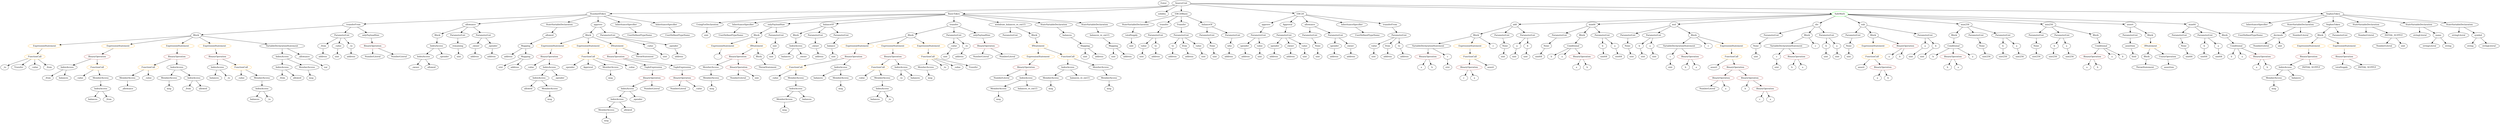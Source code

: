 strict digraph {
	graph [bb="0,0,14515,828"];
	node [label="\N"];
	Enter	[height=0.5,
		pos="6792,810",
		width=0.83628];
	ContractDefinition_StandardToken	[color=black,
		height=0.5,
		label=StandardToken,
		pos="3531,738",
		width=1.8897];
	FunctionDefinition_transferFrom_1	[color=black,
		height=0.5,
		label=transferFrom,
		pos="2133,666",
		width=1.6402];
	ContractDefinition_StandardToken -> FunctionDefinition_transferFrom_1	[pos="e,2191.2,669.91 3464.5,733.67 3229.9,721.92 2441.8,682.46 2202.5,670.48"];
	FunctionDefinition_allowance_1	[color=black,
		height=0.5,
		label=allowance,
		pos="2772,666",
		width=1.3076];
	ContractDefinition_StandardToken -> FunctionDefinition_allowance_1	[pos="e,2817.3,671.18 3467.6,731.15 3322.2,717.74 2966.8,684.96 2828.4,672.2"];
	StateVariableDeclaration_Unnamed_3	[color=black,
		height=0.5,
		label=StateVariableDeclaration,
		pos="3342,666",
		width=2.8184];
	ContractDefinition_StandardToken -> StateVariableDeclaration_Unnamed_3	[pos="e,3384.5,682.73 3492.8,722.83 3464.7,712.44 3426.2,698.18 3395.1,686.67"];
	FunctionDefinition_approve_1	[color=black,
		height=0.5,
		label=approve,
		pos="3531,666",
		width=1.1412];
	ContractDefinition_StandardToken -> FunctionDefinition_approve_1	[pos="e,3531,684.1 3531,719.7 3531,712.41 3531,703.73 3531,695.54"];
	InheritanceSpecifier_Unnamed_2	[color=black,
		height=0.5,
		label=InheritanceSpecifier,
		pos="3688,666",
		width=2.3333];
	ContractDefinition_StandardToken -> InheritanceSpecifier_Unnamed_2	[pos="e,3652.7,682.72 3564.7,721.98 3587.4,711.86 3617.6,698.38 3642.5,687.3"];
	InheritanceSpecifier_Unnamed_3	[color=black,
		height=0.5,
		label=InheritanceSpecifier,
		pos="3927,666",
		width=2.3333];
	ContractDefinition_StandardToken -> InheritanceSpecifier_Unnamed_3	[pos="e,3863.7,678.19 3586.5,727.19 3656,714.91 3775.3,693.82 3852.6,680.15"];
	Parameter_who	[color=black,
		height=0.5,
		label=who,
		pos="7160,522",
		width=0.75];
	ElementaryTypeName_address	[color=black,
		height=0.5,
		label=address,
		pos="7156,450",
		width=1.0996];
	Parameter_who -> ElementaryTypeName_address	[pos="e,7157,468.1 7159,503.7 7158.6,496.41 7158.1,487.73 7157.6,479.54"];
	Identifier__owner_1	[color=black,
		height=0.5,
		label=_owner,
		pos="2447,378",
		width=1.0719];
	Block_Unnamed_18	[color=black,
		height=0.5,
		label=Block,
		pos="13522,594",
		width=0.90558];
	ExpressionStatement_Unnamed_15	[color=orange,
		height=0.5,
		label=ExpressionStatement,
		pos="13503,522",
		width=2.458];
	Block_Unnamed_18 -> ExpressionStatement_Unnamed_15	[pos="e,13508,540.1 13517,575.7 13515,568.24 13513,559.32 13511,550.97"];
	ExpressionStatement_Unnamed_14	[color=orange,
		height=0.5,
		label=ExpressionStatement,
		pos="13698,522",
		width=2.458];
	Block_Unnamed_18 -> ExpressionStatement_Unnamed_14	[pos="e,13658,538.46 13548,582.31 13553,580.2 13558,578.02 13563,576 13591,564.75 13622,552.46 13648,542.55"];
	MemberAccess_Unnamed_19	[color=black,
		height=0.5,
		label=MemberAccess,
		pos="13287,306",
		width=1.9174];
	Identifier_msg_12	[color=black,
		height=0.5,
		label=msg,
		pos="13287,234",
		width=0.75];
	MemberAccess_Unnamed_19 -> Identifier_msg_12	[pos="e,13287,252.1 13287,287.7 13287,280.41 13287,271.73 13287,263.54"];
	NumberLiteral_Unnamed_9	[color=black,
		height=0.5,
		label=NumberLiteral,
		pos="13223,522",
		width=1.765];
	IndexAccess_Unnamed_11	[color=black,
		height=0.5,
		label=IndexAccess,
		pos="406,378",
		width=1.6402];
	Identifier__from_1	[color=black,
		height=0.5,
		label=_from,
		pos="291,306",
		width=0.93331];
	IndexAccess_Unnamed_11 -> Identifier__from_1	[pos="e,312.59,320.14 380.48,361.46 363.28,351 340.49,337.12 322.21,326"];
	Identifier_balances_7	[color=black,
		height=0.5,
		label=balances,
		pos="385,306",
		width=1.1828];
	IndexAccess_Unnamed_11 -> Identifier_balances_7	[pos="e,390.13,324.1 400.81,359.7 398.57,352.24 395.9,343.32 393.39,334.97"];
	ParameterList_Unnamed_16	[color=black,
		height=0.5,
		label=ParameterList,
		pos="12409,594",
		width=1.7095];
	Parameter_assertion	[color=black,
		height=0.5,
		label=assertion,
		pos="12409,522",
		width=1.2105];
	ParameterList_Unnamed_16 -> Parameter_assertion	[pos="e,12409,540.1 12409,575.7 12409,568.41 12409,559.73 12409,551.54"];
	IndexAccess_Unnamed_19	[color=black,
		height=0.5,
		label=IndexAccess,
		pos="2579,522",
		width=1.6402];
	IndexAccess_Unnamed_20	[color=black,
		height=0.5,
		label=IndexAccess,
		pos="2495,450",
		width=1.6402];
	IndexAccess_Unnamed_19 -> IndexAccess_Unnamed_20	[pos="e,2514.7,467.39 2559.5,504.76 2548.8,495.82 2535.3,484.55 2523.4,474.64"];
	Identifier__spender_3	[color=black,
		height=0.5,
		label=_spender,
		pos="2617,450",
		width=1.2521];
	IndexAccess_Unnamed_19 -> Identifier__spender_3	[pos="e,2607.9,467.79 2588.2,504.05 2592.5,496.14 2597.7,486.54 2602.5,477.69"];
	Parameter_None	[color=black,
		height=0.5,
		label=None,
		pos="9448,522",
		width=0.85014];
	ElementaryTypeName_uint_2	[color=black,
		height=0.5,
		label=uint,
		pos="9472,450",
		width=0.75];
	Parameter_None -> ElementaryTypeName_uint_2	[pos="e,9466.2,467.79 9453.8,504.05 9456.4,496.4 9459.6,487.16 9462.6,478.56"];
	ElementaryTypeName_uint_4	[color=black,
		height=0.5,
		label=uint,
		pos="10670,450",
		width=0.75];
	VariableDeclaration_spender	[color=black,
		height=0.5,
		label=spender,
		pos="7426,522",
		width=1.1135];
	ElementaryTypeName_address_10	[color=black,
		height=0.5,
		label=address,
		pos="7423,450",
		width=1.0996];
	VariableDeclaration_spender -> ElementaryTypeName_address_10	[pos="e,7423.7,468.1 7425.3,503.7 7424.9,496.41 7424.6,487.73 7424.2,479.54"];
	ParameterList_Unnamed_22	[color=black,
		height=0.5,
		label=ParameterList,
		pos="7622,594",
		width=1.7095];
	Parameter_None_9	[color=black,
		height=0.5,
		label=None,
		pos="7677,522",
		width=0.85014];
	ParameterList_Unnamed_22 -> Parameter_None_9	[pos="e,7664.6,538.83 7635.3,576.05 7642,567.56 7650.2,557.11 7657.6,547.73"];
	Identifier_b_9	[color=black,
		height=0.5,
		label=b,
		pos="8998,450",
		width=0.75];
	BinaryOperation_Unnamed_2	[color=brown,
		height=0.5,
		label=BinaryOperation,
		pos="9995,306",
		width=1.9867];
	NumberLiteral_Unnamed	[color=black,
		height=0.5,
		label=NumberLiteral,
		pos="9908,234",
		width=1.765];
	BinaryOperation_Unnamed_2 -> NumberLiteral_Unnamed	[pos="e,9928.5,251.47 9974.4,288.41 9963.3,279.52 9949.5,268.41 9937.4,258.63"];
	Identifier_a_1	[color=black,
		height=0.5,
		label=a,
		pos="10017,234",
		width=0.75];
	BinaryOperation_Unnamed_2 -> Identifier_a_1	[pos="e,10012,252.1 10000,287.7 10003,280.24 10006,271.32 10008,262.97"];
	VariableDeclaration_owner	[color=black,
		height=0.5,
		label=owner,
		pos="7518,522",
		width=0.93331];
	ElementaryTypeName_address_9	[color=black,
		height=0.5,
		label=address,
		pos="7520,450",
		width=1.0996];
	VariableDeclaration_owner -> ElementaryTypeName_address_9	[pos="e,7519.5,468.1 7518.5,503.7 7518.7,496.41 7519,487.73 7519.2,479.54"];
	Identifier_b_11	[color=black,
		height=0.5,
		label=b,
		pos="11257,450",
		width=0.75];
	Identifier_msg_7	[color=black,
		height=0.5,
		label=msg,
		pos="1854,306",
		width=0.75];
	FunctionDefinition_add	[color=black,
		height=0.5,
		label=add,
		pos="8789,666",
		width=0.75];
	Block_Unnamed_3	[color=black,
		height=0.5,
		label=Block,
		pos="8557,594",
		width=0.90558];
	FunctionDefinition_add -> Block_Unnamed_3	[pos="e,8585,603.45 8764.6,657.64 8724.4,645.52 8644,621.25 8595.9,606.74"];
	ParameterList_Unnamed_7	[color=black,
		height=0.5,
		label=ParameterList,
		pos="8718,594",
		width=1.7095];
	FunctionDefinition_add -> ParameterList_Unnamed_7	[pos="e,8734.9,611.7 8774.3,650.5 8765.3,641.59 8753.4,629.94 8743,619.62"];
	ParameterList_Unnamed_6	[color=black,
		height=0.5,
		label=ParameterList,
		pos="8859,594",
		width=1.7095];
	FunctionDefinition_add -> ParameterList_Unnamed_6	[pos="e,8842.3,611.7 8803.5,650.5 8812.4,641.59 8824.1,629.94 8834.4,619.62"];
	FunctionDefinition_min64	[color=black,
		height=0.5,
		label=min64,
		pos="9241,666",
		width=0.91945];
	ParameterList_Unnamed_11	[color=black,
		height=0.5,
		label=ParameterList,
		pos="9047,594",
		width=1.7095];
	FunctionDefinition_min64 -> ParameterList_Unnamed_11	[pos="e,9084.7,608.61 9214,655.27 9183.4,644.22 9132.9,625.99 9095.4,612.47"];
	Block_Unnamed_5	[color=black,
		height=0.5,
		label=Block,
		pos="9183,594",
		width=0.90558];
	FunctionDefinition_min64 -> Block_Unnamed_5	[pos="e,9196.1,610.82 9227.8,649.12 9220.6,640.34 9211.4,629.26 9203.2,619.42"];
	ParameterList_Unnamed_10	[color=black,
		height=0.5,
		label=ParameterList,
		pos="9300,594",
		width=1.7095];
	FunctionDefinition_min64 -> ParameterList_Unnamed_10	[pos="e,9285.8,611.8 9254.4,649.12 9261.5,640.68 9270.4,630.1 9278.5,620.55"];
	Identifier_msg_2	[color=black,
		height=0.5,
		label=msg,
		pos="4571,90",
		width=0.75];
	NumberLiteral_Unnamed_12	[color=black,
		height=0.5,
		label=NumberLiteral,
		pos="13777,594",
		width=1.765];
	ExpressionStatement_Unnamed_1	[color=orange,
		height=0.5,
		label=ExpressionStatement,
		pos="10883,522",
		width=2.458];
	FunctionCall_Unnamed_1	[color=orange,
		height=0.5,
		label=FunctionCall,
		pos="10866,450",
		width=1.6125];
	ExpressionStatement_Unnamed_1 -> FunctionCall_Unnamed_1	[pos="e,10870,468.1 10879,503.7 10877,496.32 10875,487.52 10873,479.25"];
	ElementaryTypeName_uint_23	[color=black,
		height=0.5,
		label=uint,
		pos="4145,594",
		width=0.75];
	Identifier__value_1	[color=black,
		height=0.5,
		label=_value,
		pos="5018,306",
		width=0.96103];
	Mapping_Unnamed	[color=black,
		height=0.5,
		label=Mapping,
		pos="6295,522",
		width=1.2105];
	ElementaryTypeName_uint_24	[color=black,
		height=0.5,
		label=uint,
		pos="6295,450",
		width=0.75];
	Mapping_Unnamed -> ElementaryTypeName_uint_24	[pos="e,6295,468.1 6295,503.7 6295,496.41 6295,487.73 6295,479.54"];
	ElementaryTypeName_address_11	[color=black,
		height=0.5,
		label=address,
		pos="6380,450",
		width=1.0996];
	Mapping_Unnamed -> ElementaryTypeName_address_11	[pos="e,6361.5,466.25 6313.9,505.46 6325.3,496.07 6340,483.92 6352.7,473.48"];
	Block_Unnamed_15	[color=black,
		height=0.5,
		label=Block,
		pos="1159,594",
		width=0.90558];
	FunctionDefinition_transferFrom_1 -> Block_Unnamed_15	[pos="e,1191.3,597.32 2076.1,660.91 1898.8,648.17 1359.4,609.4 1202.3,598.11"];
	ParameterList_Unnamed_31	[color=black,
		height=0.5,
		label=ParameterList,
		pos="2032,594",
		width=1.7095];
	FunctionDefinition_transferFrom_1 -> ParameterList_Unnamed_31	[pos="e,2055.2,611.06 2110.1,649.12 2096.6,639.78 2079.4,627.84 2064.5,617.55"];
	ModifierInvocation_onlyPayloadSize_1	[color=black,
		height=0.5,
		label=onlyPayloadSize,
		pos="2197,594",
		width=2.0006];
	FunctionDefinition_transferFrom_1 -> ModifierInvocation_onlyPayloadSize_1	[pos="e,2181.5,611.96 2148.2,648.41 2155.9,639.99 2165.4,629.58 2174,620.2"];
	Identifier_a_5	[color=black,
		height=0.5,
		label=a,
		pos="10969,450",
		width=0.75];
	NumberLiteral_Unnamed_4	[color=black,
		height=0.5,
		label=NumberLiteral,
		pos="5812,306",
		width=1.765];
	Identifier__value_8	[color=black,
		height=0.5,
		label=_value,
		pos="3113,378",
		width=0.96103];
	ElementaryTypeName_uint_32	[color=black,
		height=0.5,
		label=uint,
		pos="2707,450",
		width=0.75];
	FunctionCall_Unnamed_9	[color=orange,
		height=0.5,
		label=FunctionCall,
		pos="880,378",
		width=1.6125];
	MemberAccess_Unnamed_15	[color=black,
		height=0.5,
		label=MemberAccess,
		pos="758,306",
		width=1.9174];
	FunctionCall_Unnamed_9 -> MemberAccess_Unnamed_15	[pos="e,785.56,322.81 853.23,361.64 836.3,351.93 814.18,339.23 795.51,328.52"];
	Identifier__value_5	[color=black,
		height=0.5,
		label=_value,
		pos="880,306",
		width=0.96103];
	FunctionCall_Unnamed_9 -> Identifier__value_5	[pos="e,880,324.1 880,359.7 880,352.41 880,343.73 880,335.54"];
	VariableDeclaration_to	[color=black,
		height=0.5,
		label=to,
		pos="6819,522",
		width=0.75];
	ElementaryTypeName_address_3	[color=black,
		height=0.5,
		label=address,
		pos="6817,450",
		width=1.0996];
	VariableDeclaration_to -> ElementaryTypeName_address_3	[pos="e,6817.5,468.1 6818.5,503.7 6818.3,496.41 6818,487.73 6817.8,479.54"];
	ParameterList_Unnamed_3	[color=black,
		height=0.5,
		label=ParameterList,
		pos="10284,594",
		width=1.7095];
	Parameter_None_1	[color=black,
		height=0.5,
		label=None,
		pos="10194,522",
		width=0.85014];
	ParameterList_Unnamed_3 -> Parameter_None_1	[pos="e,10212,537.02 10263,576.76 10251,566.99 10234,554.43 10221,543.91"];
	Parameter_b_4	[color=black,
		height=0.5,
		label=b,
		pos="12835,522",
		width=0.75];
	ElementaryTypeName_uint64_1	[color=black,
		height=0.5,
		label=uint64,
		pos="12832,450",
		width=0.91945];
	Parameter_b_4 -> ElementaryTypeName_uint64_1	[pos="e,12833,468.1 12834,503.7 12834,496.41 12834,487.73 12833,479.54"];
	Mapping_Unnamed_2	[color=black,
		height=0.5,
		label=Mapping,
		pos="3096,522",
		width=1.2105];
	ElementaryTypeName_address_15	[color=black,
		height=0.5,
		label=address,
		pos="2995,450",
		width=1.0996];
	Mapping_Unnamed_2 -> ElementaryTypeName_address_15	[pos="e,3016,465.58 3074.6,506.15 3060.3,496.25 3041.3,483.08 3025.4,472.09"];
	Mapping_Unnamed_3	[color=black,
		height=0.5,
		label=Mapping,
		pos="3096,450",
		width=1.2105];
	Mapping_Unnamed_2 -> Mapping_Unnamed_3	[pos="e,3096,468.1 3096,503.7 3096,496.41 3096,487.73 3096,479.54"];
	Identifier__to	[color=black,
		height=0.5,
		label=_to,
		pos="5254,306",
		width=0.75];
	ElementaryTypeName_uint_17	[color=black,
		height=0.5,
		label=uint,
		pos="6635,450",
		width=0.75];
	Parameter_None_2	[color=black,
		height=0.5,
		label=None,
		pos="10746,522",
		width=0.85014];
	ElementaryTypeName_uint_10	[color=black,
		height=0.5,
		label=uint,
		pos="10746,450",
		width=0.75];
	Parameter_None_2 -> ElementaryTypeName_uint_10	[pos="e,10746,468.1 10746,503.7 10746,496.41 10746,487.73 10746,479.54"];
	Parameter_b_5	[color=black,
		height=0.5,
		label=b,
		pos="9300,522",
		width=0.75];
	ElementaryTypeName_uint64_4	[color=black,
		height=0.5,
		label=uint64,
		pos="9310,450",
		width=0.91945];
	Parameter_b_5 -> ElementaryTypeName_uint64_4	[pos="e,9307.6,468.1 9302.5,503.7 9303.5,496.32 9304.8,487.52 9306,479.25"];
	Identifier__value_3	[color=black,
		height=0.5,
		label=_value,
		pos="1436,306",
		width=0.96103];
	Identifier__from_3	[color=black,
		height=0.5,
		label=_from,
		pos="1114,234",
		width=0.93331];
	ElementaryTypeName_address_14	[color=black,
		height=0.5,
		label=address,
		pos="4805,450",
		width=1.0996];
	UserDefinedTypeName_Unnamed_3	[color=black,
		height=0.5,
		label=UserDefinedTypeName,
		pos="3957,594",
		width=2.7214];
	ParameterList_Unnamed_23	[color=black,
		height=0.5,
		label=ParameterList,
		pos="8119,594",
		width=1.7095];
	Parameter_value_1	[color=black,
		height=0.5,
		label=value,
		pos="7965,522",
		width=0.82242];
	ParameterList_Unnamed_23 -> Parameter_value_1	[pos="e,7988.2,533.56 8086.7,578.33 8060.8,566.56 8024.6,550.1 7998.4,538.19"];
	Parameter_from	[color=black,
		height=0.5,
		label=from,
		pos="8045,522",
		width=0.7947];
	ParameterList_Unnamed_23 -> Parameter_from	[pos="e,8060.4,537.57 8101.5,576.41 8091.6,567.1 8079.2,555.35 8068.5,545.24"];
	Parameter_to_1	[color=black,
		height=0.5,
		label=to,
		pos="8119,522",
		width=0.75];
	ParameterList_Unnamed_23 -> Parameter_to_1	[pos="e,8119,540.1 8119,575.7 8119,568.41 8119,559.73 8119,551.54"];
	ElementaryTypeName_uint256_1	[color=black,
		height=0.5,
		label=uint256,
		pos="11667,450",
		width=1.0442];
	VariableDeclaration_decimals	[color=black,
		height=0.5,
		label=decimals,
		pos="13283,594",
		width=1.1967];
	VariableDeclaration_decimals -> NumberLiteral_Unnamed_9	[pos="e,13237,539.63 13269,576.76 13262,568.32 13253,557.8 13245,548.31"];
	ElementaryTypeName_uint_33	[color=black,
		height=0.5,
		label=uint,
		pos="13332,522",
		width=0.75];
	VariableDeclaration_decimals -> ElementaryTypeName_uint_33	[pos="e,13321,538.51 13295,576.41 13301,567.89 13308,557.33 13315,547.86"];
	MemberAccess_Unnamed_6	[color=black,
		height=0.5,
		label=MemberAccess,
		pos="5400,378",
		width=1.9174];
	Identifier_msg_3	[color=black,
		height=0.5,
		label=msg,
		pos="5430,306",
		width=0.75];
	MemberAccess_Unnamed_6 -> Identifier_msg_3	[pos="e,5422.9,323.62 5407.4,359.7 5410.7,351.95 5414.7,342.64 5418.4,334.02"];
	Parameter_spender	[color=black,
		height=0.5,
		label=spender,
		pos="7766,522",
		width=1.1135];
	ElementaryTypeName_address_5	[color=black,
		height=0.5,
		label=address,
		pos="7764,450",
		width=1.0996];
	Parameter_spender -> ElementaryTypeName_address_5	[pos="e,7764.5,468.1 7765.5,503.7 7765.3,496.41 7765,487.73 7764.8,479.54"];
	BinaryOperation_Unnamed_20	[color=brown,
		height=0.5,
		label=BinaryOperation,
		pos="1284,450",
		width=1.9867];
	IndexAccess_Unnamed_9	[color=black,
		height=0.5,
		label=IndexAccess,
		pos="1284,378",
		width=1.6402];
	BinaryOperation_Unnamed_20 -> IndexAccess_Unnamed_9	[pos="e,1284,396.1 1284,431.7 1284,424.41 1284,415.73 1284,407.54"];
	FunctionCall_Unnamed_7	[color=orange,
		height=0.5,
		label=FunctionCall,
		pos="1436,378",
		width=1.6125];
	BinaryOperation_Unnamed_20 -> FunctionCall_Unnamed_7	[pos="e,1404.5,393.49 1317.4,433.64 1340,423.23 1370,409.39 1394.2,398.24"];
	IndexAccess_Unnamed_8	[color=black,
		height=0.5,
		label=IndexAccess,
		pos="1679,378",
		width=1.6402];
	Identifier__from	[color=black,
		height=0.5,
		label=_from,
		pos="1679,306",
		width=0.93331];
	IndexAccess_Unnamed_8 -> Identifier__from	[pos="e,1679,324.1 1679,359.7 1679,352.41 1679,343.73 1679,335.54"];
	Identifier_allowed	[color=black,
		height=0.5,
		label=allowed,
		pos="1770,306",
		width=1.0858];
	IndexAccess_Unnamed_8 -> Identifier_allowed	[pos="e,1750.6,321.95 1700.1,360.76 1712.5,351.25 1728.3,339.1 1741.7,328.77"];
	ElementaryTypeName_uint_20	[color=black,
		height=0.5,
		label=uint,
		pos="7960,450",
		width=0.75];
	Parameter_value_1 -> ElementaryTypeName_uint_20	[pos="e,7961.2,468.1 7963.8,503.7 7963.2,496.41 7962.6,487.73 7962,479.54"];
	VariableDeclarationStatement_Unnamed_2	[color=black,
		height=0.5,
		label=VariableDeclarationStatement,
		pos="8283,522",
		width=3.3174];
	BinaryOperation_Unnamed_8	[color=brown,
		height=0.5,
		label=BinaryOperation,
		pos="8272,450",
		width=1.9867];
	VariableDeclarationStatement_Unnamed_2 -> BinaryOperation_Unnamed_8	[pos="e,8274.7,468.1 8280.3,503.7 8279.1,496.32 8277.7,487.52 8276.4,479.25"];
	VariableDeclaration_c_2	[color=black,
		height=0.5,
		label=c,
		pos="8389,450",
		width=0.75];
	VariableDeclarationStatement_Unnamed_2 -> VariableDeclaration_c_2	[pos="e,8370.2,463.4 8308.7,504.05 8324.4,493.67 8344.5,480.36 8360.7,469.67"];
	MemberAccess_Unnamed_14	[color=black,
		height=0.5,
		label=MemberAccess,
		pos="1002,306",
		width=1.9174];
	Identifier_msg_8	[color=black,
		height=0.5,
		label=msg,
		pos="1002,234",
		width=0.75];
	MemberAccess_Unnamed_14 -> Identifier_msg_8	[pos="e,1002,252.1 1002,287.7 1002,280.41 1002,271.73 1002,263.54"];
	Block_Unnamed_8	[color=black,
		height=0.5,
		label=Block,
		pos="12523,594",
		width=0.90558];
	IfStatement_Unnamed	[color=orange,
		height=0.5,
		label=IfStatement,
		pos="12524,522",
		width=1.4739];
	Block_Unnamed_8 -> IfStatement_Unnamed	[pos="e,12524,540.1 12523,575.7 12523,568.41 12523,559.73 12524,551.54"];
	ExpressionStatement_Unnamed_12	[color=orange,
		height=0.5,
		label=ExpressionStatement,
		pos="3254,522",
		width=2.458];
	BinaryOperation_Unnamed_27	[color=brown,
		height=0.5,
		label=BinaryOperation,
		pos="3229,450",
		width=1.9867];
	ExpressionStatement_Unnamed_12 -> BinaryOperation_Unnamed_27	[pos="e,3235.1,468.1 3247.8,503.7 3245.1,496.15 3241.9,487.12 3238.9,478.68"];
	UsingForDeclaration_Unnamed	[color=black,
		height=0.5,
		label=UsingForDeclaration,
		pos="4155,666",
		width=2.4303];
	UsingForDeclaration_Unnamed -> ElementaryTypeName_uint_23	[pos="e,4147.4,612.1 4152.5,647.7 4151.5,640.32 4150.2,631.52 4149,623.25"];
	ElementaryTypeName_uint	[color=black,
		height=0.5,
		label=uint,
		pos="9616,450",
		width=0.75];
	IndexAccess_Unnamed_21	[color=black,
		height=0.5,
		label=IndexAccess,
		pos="13352,378",
		width=1.6402];
	IndexAccess_Unnamed_21 -> MemberAccess_Unnamed_19	[pos="e,13303,323.96 13337,360.41 13329,351.99 13319,341.58 13310,332.2"];
	Identifier_balances_9	[color=black,
		height=0.5,
		label=balances,
		pos="13417,306",
		width=1.1828];
	IndexAccess_Unnamed_21 -> Identifier_balances_9	[pos="e,13402,322.99 13367,360.41 13375,351.74 13385,340.97 13394,331.38"];
	Parameter_value	[color=black,
		height=0.5,
		label=value,
		pos="6649,522",
		width=0.82242];
	Parameter_value -> ElementaryTypeName_uint_17	[pos="e,6638.4,468.1 6645.5,503.7 6644.1,496.32 6642.3,487.52 6640.7,479.25"];
	VariableDeclarationStatement_Unnamed	[color=black,
		height=0.5,
		label=VariableDeclarationStatement,
		pos="9760,522",
		width=3.3174];
	VariableDeclaration_c	[color=black,
		height=0.5,
		label=c,
		pos="9694,450",
		width=0.75];
	VariableDeclarationStatement_Unnamed -> VariableDeclaration_c	[pos="e,9707.9,465.74 9743.7,503.7 9735.3,494.77 9724.9,483.76 9715.8,474.11"];
	BinaryOperation_Unnamed	[color=brown,
		height=0.5,
		label=BinaryOperation,
		pos="9811,450",
		width=1.9867];
	VariableDeclarationStatement_Unnamed -> BinaryOperation_Unnamed	[pos="e,9798.5,468.1 9772.6,503.7 9778.4,495.73 9785.4,486.1 9791.9,477.26"];
	Block_Unnamed_6	[color=black,
		height=0.5,
		label=Block,
		pos="11389,594",
		width=0.90558];
	Conditional_Unnamed_2	[color=black,
		height=0.5,
		label=Conditional,
		pos="11379,522",
		width=1.4877];
	Block_Unnamed_6 -> Conditional_Unnamed_2	[pos="e,11381,540.1 11387,575.7 11385,568.32 11384,559.52 11383,551.25"];
	MemberAccess_Unnamed_9	[color=black,
		height=0.5,
		label=MemberAccess,
		pos="6099,306",
		width=1.9174];
	Identifier_msg_5	[color=black,
		height=0.5,
		label=msg,
		pos="6099,234",
		width=0.75];
	MemberAccess_Unnamed_9 -> Identifier_msg_5	[pos="e,6099,252.1 6099,287.7 6099,280.41 6099,271.73 6099,263.54"];
	NumberLiteral_Unnamed_5	[color=black,
		height=0.5,
		label=NumberLiteral,
		pos="2209,450",
		width=1.765];
	Identifier_balances	[color=black,
		height=0.5,
		label=balances,
		pos="4766,306",
		width=1.1828];
	ElementaryTypeName_uint_14	[color=black,
		height=0.5,
		label=uint,
		pos="8389,378",
		width=0.75];
	NumberLiteral_Unnamed_1	[color=black,
		height=0.5,
		label=NumberLiteral,
		pos="4323,306",
		width=1.765];
	Identifier__to_2	[color=black,
		height=0.5,
		label=_to,
		pos="5514,378",
		width=0.75];
	IndexAccess_Unnamed_7	[color=black,
		height=0.5,
		label=IndexAccess,
		pos="1679,450",
		width=1.6402];
	IndexAccess_Unnamed_7 -> IndexAccess_Unnamed_8	[pos="e,1679,396.1 1679,431.7 1679,424.41 1679,415.73 1679,407.54"];
	MemberAccess_Unnamed_11	[color=black,
		height=0.5,
		label=MemberAccess,
		pos="1825,378",
		width=1.9174];
	IndexAccess_Unnamed_7 -> MemberAccess_Unnamed_11	[pos="e,1792.9,394.38 1709.6,434.33 1730.8,424.17 1759.2,410.53 1782.6,399.33"];
	NumberLiteral_Unnamed_7	[color=black,
		height=0.5,
		label=NumberLiteral,
		pos="3977,234",
		width=1.765];
	Identifier_allowed_4	[color=black,
		height=0.5,
		label=allowed,
		pos="2543,378",
		width=1.0858];
	VariableDeclaration_INITIAL_SUPPLY	[color=black,
		height=0.5,
		label=INITIAL_SUPPLY,
		pos="13943,594",
		width=2.3333];
	NumberLiteral_Unnamed_11	[color=black,
		height=0.5,
		label=NumberLiteral,
		pos="13896,522",
		width=1.765];
	VariableDeclaration_INITIAL_SUPPLY -> NumberLiteral_Unnamed_11	[pos="e,13907,540.1 13931,575.7 13926,567.81 13920,558.3 13914,549.55"];
	ElementaryTypeName_uint_34	[color=black,
		height=0.5,
		label=uint,
		pos="14005,522",
		width=0.75];
	VariableDeclaration_INITIAL_SUPPLY -> ElementaryTypeName_uint_34	[pos="e,13992,537.89 13958,576.05 13966,567.13 13976,556.06 13984,546.33"];
	MemberAccess_Unnamed_10	[color=black,
		height=0.5,
		label=MemberAccess,
		pos="5797,234",
		width=1.9174];
	Identifier_msg_6	[color=black,
		height=0.5,
		label=msg,
		pos="5797,162",
		width=0.75];
	MemberAccess_Unnamed_10 -> Identifier_msg_6	[pos="e,5797,180.1 5797,215.7 5797,208.41 5797,199.73 5797,191.54"];
	BinaryOperation_Unnamed_18	[color=brown,
		height=0.5,
		label=BinaryOperation,
		pos="5741,522",
		width=1.9867];
	NumberLiteral_Unnamed_3	[color=black,
		height=0.5,
		label=NumberLiteral,
		pos="5712,450",
		width=1.765];
	BinaryOperation_Unnamed_18 -> NumberLiteral_Unnamed_3	[pos="e,5719.1,468.1 5733.8,503.7 5730.7,496.15 5727,487.12 5723.5,478.68"];
	NumberLiteral_Unnamed_2	[color=black,
		height=0.5,
		label=NumberLiteral,
		pos="5857,450",
		width=1.765];
	BinaryOperation_Unnamed_18 -> NumberLiteral_Unnamed_2	[pos="e,5830.9,466.74 5767.6,504.94 5783.5,495.36 5803.9,483.06 5821.1,472.63"];
	Identifier_assert_1	[color=black,
		height=0.5,
		label=assert,
		pos="10805,378",
		width=0.89172];
	Identifier__allowance	[color=black,
		height=0.5,
		label=_allowance,
		pos="758,234",
		width=1.4462];
	Block_Unnamed_3 -> VariableDeclarationStatement_Unnamed_2	[pos="e,8342,538.09 8527.7,585.51 8486.3,574.94 8409.6,555.35 8353.1,540.9"];
	ExpressionStatement_Unnamed_2	[color=orange,
		height=0.5,
		label=ExpressionStatement,
		pos="8509,522",
		width=2.458];
	Block_Unnamed_3 -> ExpressionStatement_Unnamed_2	[pos="e,8520.7,540.12 8545.9,576.76 8540.3,568.7 8533.5,558.74 8527.2,549.6"];
	Identifier_c_4	[color=black,
		height=0.5,
		label=c,
		pos="8642,522",
		width=0.75];
	Block_Unnamed_3 -> Identifier_c_4	[pos="e,8625.6,536.54 8574.6,578.5 8586.8,568.47 8603.2,554.99 8616.7,543.83"];
	Parameter_a_3	[color=black,
		height=0.5,
		label=a,
		pos="8794,522",
		width=0.75];
	ElementaryTypeName_uint_11	[color=black,
		height=0.5,
		label=uint,
		pos="8770,450",
		width=0.75];
	Parameter_a_3 -> ElementaryTypeName_uint_11	[pos="e,8775.8,467.79 8788.2,504.05 8785.6,496.4 8782.4,487.16 8779.4,478.56"];
	ElementaryTypeName_uint_31	[color=black,
		height=0.5,
		label=uint,
		pos="3889,450",
		width=0.75];
	BinaryOperation_Unnamed_16	[color=brown,
		height=0.5,
		label=BinaryOperation,
		pos="5007,450",
		width=1.9867];
	FunctionCall_Unnamed_3	[color=orange,
		height=0.5,
		label=FunctionCall,
		pos="4636,378",
		width=1.6125];
	BinaryOperation_Unnamed_16 -> FunctionCall_Unnamed_3	[pos="e,4685.9,387.7 4953.9,437.65 4944.6,435.72 4935,433.77 4926,432 4847.1,416.52 4755.9,400.09 4697.2,389.7"];
	IndexAccess_Unnamed	[color=black,
		height=0.5,
		label=IndexAccess,
		pos="4896,378",
		width=1.6402];
	BinaryOperation_Unnamed_16 -> IndexAccess_Unnamed	[pos="e,4920.8,394.67 4981.3,432.76 4966.1,423.18 4946.6,410.92 4930.1,400.53"];
	BinaryOperation_Unnamed_23	[color=brown,
		height=0.5,
		label=BinaryOperation,
		pos="2209,522",
		width=1.9867];
	BinaryOperation_Unnamed_23 -> NumberLiteral_Unnamed_5	[pos="e,2209,468.1 2209,503.7 2209,496.41 2209,487.73 2209,479.54"];
	NumberLiteral_Unnamed_6	[color=black,
		height=0.5,
		label=NumberLiteral,
		pos="2354,450",
		width=1.765];
	BinaryOperation_Unnamed_23 -> NumberLiteral_Unnamed_6	[pos="e,2322.9,466.01 2241.2,505.46 2262.2,495.31 2289.9,481.95 2312.6,471.01"];
	Parameter_a_5	[color=black,
		height=0.5,
		label=a,
		pos="9372,522",
		width=0.75];
	ElementaryTypeName_uint64_3	[color=black,
		height=0.5,
		label=uint64,
		pos="9394,450",
		width=0.91945];
	Parameter_a_5 -> ElementaryTypeName_uint64_3	[pos="e,9388.7,467.79 9377.3,504.05 9379.7,496.4 9382.6,487.16 9385.3,478.56"];
	InheritanceSpecifier_Unnamed_1	[color=black,
		height=0.5,
		label=InheritanceSpecifier,
		pos="4355,666",
		width=2.3333];
	UserDefinedTypeName_Unnamed_1	[color=black,
		height=0.5,
		label=UserDefinedTypeName,
		pos="4288,594",
		width=2.7214];
	InheritanceSpecifier_Unnamed_1 -> UserDefinedTypeName_Unnamed_1	[pos="e,4304.1,611.79 4338.8,648.05 4330.7,639.63 4320.8,629.28 4311.9,619.97"];
	Parameter_b_6	[color=black,
		height=0.5,
		label=b,
		pos="11667,522",
		width=0.75];
	Parameter_b_6 -> ElementaryTypeName_uint256_1	[pos="e,11667,468.1 11667,503.7 11667,496.41 11667,487.73 11667,479.54"];
	ElementaryTypeName_uint_7	[color=black,
		height=0.5,
		label=uint,
		pos="10314,378",
		width=0.75];
	ElementaryTypeName_address_21	[color=black,
		height=0.5,
		label=address,
		pos="2898,450",
		width=1.0996];
	Identifier_a_11	[color=black,
		height=0.5,
		label=a,
		pos="9070,450",
		width=0.75];
	ParameterList_Unnamed_18	[color=black,
		height=0.5,
		label=ParameterList,
		pos="7034,594",
		width=1.7095];
	Parameter_None_8	[color=black,
		height=0.5,
		label=None,
		pos="7064,522",
		width=0.85014];
	ParameterList_Unnamed_18 -> Parameter_None_8	[pos="e,7056.9,539.62 7041.4,575.7 7044.7,567.95 7048.7,558.64 7052.4,550.02"];
	ElementaryTypeName_uint_25	[color=black,
		height=0.5,
		label=uint,
		pos="4522,450",
		width=0.75];
	Parameter_None_5	[color=black,
		height=0.5,
		label=None,
		pos="8971,522",
		width=0.85014];
	ParameterList_Unnamed_11 -> Parameter_None_5	[pos="e,8987.1,537.8 9029,576.41 9018.9,567.16 9006.3,555.51 8995.4,545.45"];
	Identifier_balances_5	[color=black,
		height=0.5,
		label=balances,
		pos="1268,306",
		width=1.1828];
	IndexAccess_Unnamed_9 -> Identifier_balances_5	[pos="e,1271.9,324.1 1280,359.7 1278.4,352.32 1276.3,343.52 1274.5,335.25"];
	Identifier__to_3	[color=black,
		height=0.5,
		label=_to,
		pos="1356,306",
		width=0.75];
	IndexAccess_Unnamed_9 -> Identifier__to_3	[pos="e,1341.5,321.11 1301.1,360.41 1310.7,351.06 1322.8,339.26 1333.2,329.13"];
	FunctionDefinition_approve	[color=black,
		height=0.5,
		label=approve,
		pos="7357,666",
		width=1.1412];
	ParameterList_Unnamed_24	[color=black,
		height=0.5,
		label=ParameterList,
		pos="7338,594",
		width=1.7095];
	FunctionDefinition_approve -> ParameterList_Unnamed_24	[pos="e,7342.6,612.1 7352.3,647.7 7350.3,640.24 7347.9,631.32 7345.6,622.97"];
	BinaryOperation_Unnamed_3	[color=brown,
		height=0.5,
		label=BinaryOperation,
		pos="10156,306",
		width=1.9867];
	Identifier_b_1	[color=black,
		height=0.5,
		label=b,
		pos="10112,234",
		width=0.75];
	BinaryOperation_Unnamed_3 -> Identifier_b_1	[pos="e,10122,250.83 10145,288.05 10140,279.73 10134,269.54 10128,260.32"];
	BinaryOperation_Unnamed_4	[color=brown,
		height=0.5,
		label=BinaryOperation,
		pos="10229,234",
		width=1.9867];
	BinaryOperation_Unnamed_3 -> BinaryOperation_Unnamed_4	[pos="e,10212,251.71 10173,288.41 10182,279.76 10194,269 10204,259.42"];
	EventDefinition_Approval	[color=black,
		height=0.5,
		label=Approval,
		pos="7496,666",
		width=1.266];
	ParameterList_Unnamed_25	[color=black,
		height=0.5,
		label=ParameterList,
		pos="7481,594",
		width=1.7095];
	EventDefinition_Approval -> ParameterList_Unnamed_25	[pos="e,7484.7,612.1 7492.3,647.7 7490.7,640.32 7488.8,631.52 7487.1,623.25"];
	Block_Unnamed_12	[color=black,
		height=0.5,
		label=Block,
		pos="5305,594",
		width=0.90558];
	ExpressionStatement_Unnamed_4	[color=orange,
		height=0.5,
		label=ExpressionStatement,
		pos="5013,522",
		width=2.458];
	Block_Unnamed_12 -> ExpressionStatement_Unnamed_4	[pos="e,5068.8,536.38 5275.4,585.9 5229.9,574.99 5141.5,553.81 5080,539.05"];
	ExpressionStatement_Unnamed_5	[color=orange,
		height=0.5,
		label=ExpressionStatement,
		pos="5208,522",
		width=2.458];
	Block_Unnamed_12 -> ExpressionStatement_Unnamed_5	[pos="e,5231.2,539.76 5285.8,579.17 5272.9,569.8 5255.4,557.19 5240.3,546.29"];
	ExpressionStatement_Unnamed_6	[color=orange,
		height=0.5,
		label=ExpressionStatement,
		pos="5403,522",
		width=2.458];
	Block_Unnamed_12 -> ExpressionStatement_Unnamed_6	[pos="e,5379.5,539.76 5324.4,579.17 5337.5,569.8 5355.1,557.19 5370.4,546.29"];
	BinaryOperation_Unnamed_27 -> Identifier__value_8	[pos="e,3134.8,392.17 3202.4,432.94 3185.2,422.57 3162.7,409.02 3144.6,398.09"];
	IndexAccess_Unnamed_17	[color=black,
		height=0.5,
		label=IndexAccess,
		pos="3225,378",
		width=1.6402];
	BinaryOperation_Unnamed_27 -> IndexAccess_Unnamed_17	[pos="e,3226,396.1 3228,431.7 3227.6,424.41 3227.1,415.73 3226.6,407.54"];
	ElementaryTypeName_address_18	[color=black,
		height=0.5,
		label=address,
		pos="2088,450",
		width=1.0996];
	FunctionDefinition_mul	[color=black,
		height=0.5,
		label=mul,
		pos="9760,666",
		width=0.75];
	ParameterList_Unnamed_1	[color=black,
		height=0.5,
		label=ParameterList,
		pos="9451,594",
		width=1.7095];
	FunctionDefinition_mul -> ParameterList_Unnamed_1	[pos="e,9498.4,605.91 9734.6,659.31 9691.5,649.64 9601.3,629.36 9525,612 9519.9,610.84 9514.6,609.62 9509.3,608.41"];
	ParameterList_Unnamed	[color=black,
		height=0.5,
		label=ParameterList,
		pos="9596,594",
		width=1.7095];
	FunctionDefinition_mul -> ParameterList_Unnamed	[pos="e,9629.9,609.45 9737.5,655.41 9712.6,644.75 9671.6,627.26 9640.1,613.83"];
	Block_Unnamed	[color=black,
		height=0.5,
		label=Block,
		pos="9842,594",
		width=0.90558];
	FunctionDefinition_mul -> Block_Unnamed	[pos="e,9824.7,609.77 9776.2,651.17 9787.6,641.46 9803,628.26 9816.1,617.1"];
	IndexAccess_Unnamed_12	[color=black,
		height=0.5,
		label=IndexAccess,
		pos="602,234",
		width=1.6402];
	Identifier_balances_8	[color=black,
		height=0.5,
		label=balances,
		pos="555,162",
		width=1.1828];
	IndexAccess_Unnamed_12 -> Identifier_balances_8	[pos="e,566.27,179.79 590.62,216.05 585.2,207.97 578.58,198.12 572.53,189.11"];
	Identifier__from_2	[color=black,
		height=0.5,
		label=_from,
		pos="649,162",
		width=0.93331];
	IndexAccess_Unnamed_12 -> Identifier__from_2	[pos="e,638.05,179.31 613.38,216.05 618.88,207.85 625.61,197.83 631.73,188.71"];
	Parameter_None_3	[color=black,
		height=0.5,
		label=None,
		pos="8718,522",
		width=0.85014];
	ParameterList_Unnamed_7 -> Parameter_None_3	[pos="e,8718,540.1 8718,575.7 8718,568.41 8718,559.73 8718,551.54"];
	ParameterList_Unnamed_5	[color=black,
		height=0.5,
		label=ParameterList,
		pos="10758,594",
		width=1.7095];
	ParameterList_Unnamed_5 -> Parameter_None_2	[pos="e,10749,540.1 10755,575.7 10754,568.32 10752,559.52 10751,551.25"];
	IndexAccess_Unnamed_18	[color=black,
		height=0.5,
		label=IndexAccess,
		pos="3164,306",
		width=1.6402];
	Identifier_allowed_3	[color=black,
		height=0.5,
		label=allowed,
		pos="3101,234",
		width=1.0858];
	IndexAccess_Unnamed_18 -> Identifier_allowed_3	[pos="e,3115.4,250.99 3149.1,288.41 3141.3,279.74 3131.6,268.97 3122.9,259.38"];
	MemberAccess_Unnamed_17	[color=black,
		height=0.5,
		label=MemberAccess,
		pos="3227,234",
		width=1.9174];
	IndexAccess_Unnamed_18 -> MemberAccess_Unnamed_17	[pos="e,3211.7,251.96 3178.9,288.41 3186.4,280.08 3195.7,269.8 3204.1,260.49"];
	VariableDeclarationStatement_Unnamed_1	[color=black,
		height=0.5,
		label=VariableDeclarationStatement,
		pos="10362,522",
		width=3.3174];
	VariableDeclaration_c_1	[color=black,
		height=0.5,
		label=c,
		pos="10314,450",
		width=0.75];
	VariableDeclarationStatement_Unnamed_1 -> VariableDeclaration_c_1	[pos="e,10325,466.67 10350,503.7 10344,495.37 10337,485.23 10331,476.08"];
	BinaryOperation_Unnamed_5	[color=brown,
		height=0.5,
		label=BinaryOperation,
		pos="10431,450",
		width=1.9867];
	VariableDeclarationStatement_Unnamed_1 -> BinaryOperation_Unnamed_5	[pos="e,10415,467.62 10379,503.7 10387,495.27 10398,484.97 10407,475.73"];
	Identifier_a_6	[color=black,
		height=0.5,
		label=a,
		pos="8222,378",
		width=0.75];
	BinaryOperation_Unnamed_8 -> Identifier_a_6	[pos="e,8233.3,394.83 8259.9,432.05 8253.9,423.65 8246.5,413.32 8239.9,404.02"];
	Identifier_b_5	[color=black,
		height=0.5,
		label=b,
		pos="8294,378",
		width=0.75];
	BinaryOperation_Unnamed_8 -> Identifier_b_5	[pos="e,8288.6,396.1 8277.4,431.7 8279.8,424.24 8282.6,415.32 8285.2,406.97"];
	ExpressionStatement_Unnamed_11	[color=orange,
		height=0.5,
		label=ExpressionStatement,
		pos="277,522",
		width=2.458];
	Block_Unnamed_15 -> ExpressionStatement_Unnamed_11	[pos="e,358.39,529.46 1126.6,590.43 1003.6,580.67 563.43,545.73 369.67,530.35"];
	ExpressionStatement_Unnamed_9	[color=orange,
		height=0.5,
		label=ExpressionStatement,
		pos="712,522",
		width=2.458];
	Block_Unnamed_15 -> ExpressionStatement_Unnamed_9	[pos="e,780.54,533.73 1127.9,588.13 1059.1,577.36 892.02,551.19 791.82,535.5"];
	ExpressionStatement_Unnamed_10	[color=orange,
		height=0.5,
		label=ExpressionStatement,
		pos="1058,522",
		width=2.458];
	Block_Unnamed_15 -> ExpressionStatement_Unnamed_10	[pos="e,1082,539.67 1139.5,579.5 1125.8,570 1107.1,557.06 1091.1,545.95"];
	ExpressionStatement_Unnamed_8	[color=orange,
		height=0.5,
		label=ExpressionStatement,
		pos="1260,522",
		width=2.458];
	Block_Unnamed_15 -> ExpressionStatement_Unnamed_8	[pos="e,1236,539.67 1178.5,579.5 1192.2,570 1210.9,557.06 1226.9,545.95"];
	VariableDeclarationStatement_Unnamed_3	[color=black,
		height=0.5,
		label=VariableDeclarationStatement,
		pos="1679,522",
		width=3.3174];
	Block_Unnamed_15 -> VariableDeclarationStatement_Unnamed_3	[pos="e,1592.3,534.67 1190.4,588.78 1266.1,578.58 1461.5,552.28 1581,536.19"];
	Identifier__value_7	[color=black,
		height=0.5,
		label=_value,
		pos="4093,234",
		width=0.96103];
	VariableDeclaration_from	[color=black,
		height=0.5,
		label=from,
		pos="6904,522",
		width=0.7947];
	ElementaryTypeName_address_2	[color=black,
		height=0.5,
		label=address,
		pos="6914,450",
		width=1.0996];
	VariableDeclaration_from -> ElementaryTypeName_address_2	[pos="e,6911.6,468.1 6906.5,503.7 6907.5,496.32 6908.8,487.52 6910,479.25"];
	ElementaryTypeName_uint256_3	[color=black,
		height=0.5,
		label=uint256,
		pos="12039,450",
		width=1.0442];
	ElementaryTypeName_address_1	[color=black,
		height=0.5,
		label=address,
		pos="6720,450",
		width=1.0996];
	ElementaryTypeName_address_6	[color=black,
		height=0.5,
		label=address,
		pos="8045,450",
		width=1.0996];
	Parameter_from -> ElementaryTypeName_address_6	[pos="e,8045,468.1 8045,503.7 8045,496.41 8045,487.73 8045,479.54"];
	Identifier_a_4	[color=black,
		height=0.5,
		label=a,
		pos="10891,306",
		width=0.75];
	Parameter_a_4	[color=black,
		height=0.5,
		label=a,
		pos="12913,522",
		width=0.75];
	ElementaryTypeName_uint64	[color=black,
		height=0.5,
		label=uint64,
		pos="12916,450",
		width=0.91945];
	Parameter_a_4 -> ElementaryTypeName_uint64	[pos="e,12915,468.1 12914,503.7 12914,496.41 12914,487.73 12915,479.54"];
	InheritanceSpecifier_Unnamed_4	[color=black,
		height=0.5,
		label=InheritanceSpecifier,
		pos="13165,666",
		width=2.3333];
	UserDefinedTypeName_Unnamed_4	[color=black,
		height=0.5,
		label=UserDefinedTypeName,
		pos="13124,594",
		width=2.7214];
	InheritanceSpecifier_Unnamed_4 -> UserDefinedTypeName_Unnamed_4	[pos="e,13134,612.1 13155,647.7 13150,639.9 13145,630.51 13140,621.83"];
	Parameter__from	[color=black,
		height=0.5,
		label=_from,
		pos="1919,522",
		width=0.93331];
	ParameterList_Unnamed_31 -> Parameter__from	[pos="e,1940.5,536.3 2006.6,577.29 1989.8,566.88 1967.7,553.17 1949.9,542.12"];
	Parameter__value_1	[color=black,
		height=0.5,
		label=_value,
		pos="2007,522",
		width=0.96103];
	ParameterList_Unnamed_31 -> Parameter__value_1	[pos="e,2013.1,540.1 2025.8,575.7 2023.1,568.15 2019.9,559.12 2016.9,550.68"];
	Parameter__to_1	[color=black,
		height=0.5,
		label=_to,
		pos="2088,522",
		width=0.75];
	ParameterList_Unnamed_31 -> Parameter__to_1	[pos="e,2075.7,538.36 2045.6,576.05 2052.5,567.44 2061,556.81 2068.5,547.33"];
	Identifier_a_8	[color=black,
		height=0.5,
		label=a,
		pos="13147,378",
		width=0.75];
	Block_Unnamed_17	[color=black,
		height=0.5,
		label=Block,
		pos="2584,594",
		width=0.90558];
	FunctionDefinition_allowance_1 -> Block_Unnamed_17	[pos="e,2610.6,604.91 2739.3,652.81 2706.3,640.54 2655.6,621.66 2621.2,608.84"];
	ParameterList_Unnamed_34	[color=black,
		height=0.5,
		label=ParameterList,
		pos="2702,594",
		width=1.7095];
	FunctionDefinition_allowance_1 -> ParameterList_Unnamed_34	[pos="e,2718.6,611.63 2755.8,648.76 2747.1,640.14 2736.4,629.36 2726.7,619.73"];
	ParameterList_Unnamed_33	[color=black,
		height=0.5,
		label=ParameterList,
		pos="2843,594",
		width=1.7095];
	FunctionDefinition_allowance_1 -> ParameterList_Unnamed_33	[pos="e,2826.1,611.63 2788.5,648.76 2797.3,640.06 2808.4,629.15 2818.2,619.43"];
	IfStatement_Unnamed_2	[color=orange,
		height=0.5,
		label=IfStatement,
		pos="6027,522",
		width=1.4739];
	ExpressionStatement_Unnamed_7	[color=orange,
		height=0.5,
		label=ExpressionStatement,
		pos="6027,450",
		width=2.458];
	IfStatement_Unnamed_2 -> ExpressionStatement_Unnamed_7	[pos="e,6027,468.1 6027,503.7 6027,496.41 6027,487.73 6027,479.54"];
	FunctionCall_Unnamed_6	[color=orange,
		height=0.5,
		label=FunctionCall,
		pos="6192,450",
		width=1.6125];
	IfStatement_Unnamed_2 -> FunctionCall_Unnamed_6	[pos="e,6158.7,465.11 6059.2,507.34 6084.7,496.54 6120.4,481.37 6148.4,469.48"];
	Identifier_balances_4	[color=black,
		height=0.5,
		label=balances,
		pos="4610,450",
		width=1.1828];
	BinaryOperation_Unnamed_12	[color=brown,
		height=0.5,
		label=BinaryOperation,
		pos="11374,450",
		width=1.9867];
	Identifier_b_10	[color=black,
		height=0.5,
		label=b,
		pos="11338,378",
		width=0.75];
	BinaryOperation_Unnamed_12 -> Identifier_b_10	[pos="e,11346,395.14 11365,431.7 11361,423.75 11356,414.16 11352,405.34"];
	Identifier_a_12	[color=black,
		height=0.5,
		label=a,
		pos="11410,378",
		width=0.75];
	BinaryOperation_Unnamed_12 -> Identifier_a_12	[pos="e,11402,395.14 11383,431.7 11387,423.75 11392,414.16 11396,405.34"];
	StateVariableDeclaration_Unnamed_6	[color=black,
		height=0.5,
		label=StateVariableDeclaration,
		pos="13408,666",
		width=2.8184];
	StateVariableDeclaration_Unnamed_6 -> VariableDeclaration_decimals	[pos="e,13308,608.88 13378,648.41 13360,638.2 13337,625.06 13318,614.37"];
	NumberLiteral_Unnamed_10	[color=black,
		height=0.5,
		label=NumberLiteral,
		pos="13408,594",
		width=1.765];
	StateVariableDeclaration_Unnamed_6 -> NumberLiteral_Unnamed_10	[pos="e,13408,612.1 13408,647.7 13408,640.41 13408,631.73 13408,623.54"];
	Identifier_a_13	[color=black,
		height=0.5,
		label=a,
		pos="11491,450",
		width=0.75];
	BinaryOperation_Unnamed_21	[color=brown,
		height=0.5,
		label=BinaryOperation,
		pos="582,450",
		width=1.9867];
	BinaryOperation_Unnamed_21 -> IndexAccess_Unnamed_11	[pos="e,441.05,392.94 545.1,434.33 517.81,423.47 480.49,408.63 451.37,397.04"];
	FunctionCall_Unnamed_8	[color=orange,
		height=0.5,
		label=FunctionCall,
		pos="582,378",
		width=1.6125];
	BinaryOperation_Unnamed_21 -> FunctionCall_Unnamed_8	[pos="e,582,396.1 582,431.7 582,424.41 582,415.73 582,407.54"];
	ElementaryTypeName_uint_1	[color=black,
		height=0.5,
		label=uint,
		pos="9544,450",
		width=0.75];
	ElementaryTypeName_string_1	[color=black,
		height=0.5,
		label=string,
		pos="14358,522",
		width=0.864];
	BinaryOperation_Unnamed_9	[color=brown,
		height=0.5,
		label=BinaryOperation,
		pos="8508,378",
		width=1.9867];
	Identifier_c_3	[color=black,
		height=0.5,
		label=c,
		pos="8472,306",
		width=0.75];
	BinaryOperation_Unnamed_9 -> Identifier_c_3	[pos="e,8480.3,323.14 8499.1,359.7 8495,351.75 8490.1,342.16 8485.5,333.34"];
	Identifier_a_7	[color=black,
		height=0.5,
		label=a,
		pos="8544,306",
		width=0.75];
	BinaryOperation_Unnamed_9 -> Identifier_a_7	[pos="e,8535.7,323.14 8516.9,359.7 8521,351.75 8525.9,342.16 8530.5,333.34"];
	Identifier__spender_2	[color=black,
		height=0.5,
		label=_spender,
		pos="3347,378",
		width=1.2521];
	SourceUnit_Unnamed	[color=black,
		height=0.5,
		label=SourceUnit,
		pos="6893,810",
		width=1.46];
	SourceUnit_Unnamed -> ContractDefinition_StandardToken	[pos="e,3599.2,739.61 6855.3,797.04 6847.3,794.98 6839,793.14 6831,792 6666.8,768.55 4098.4,744.15 3610.6,739.71"];
	ContractDefinition_BasicToken	[color=black,
		height=0.5,
		label=BasicToken,
		pos="5550,738",
		width=1.5293];
	SourceUnit_Unnamed -> ContractDefinition_BasicToken	[pos="e,5605.2,739.62 6855.3,797.19 6847.3,795.12 6838.9,793.24 6831,792 6593.5,755.01 5844.8,742.71 5616.7,739.77"];
	PragmaDirective_solidity	[color=black,
		height=0.5,
		label=solidity,
		pos="6779,738",
		width=1.0442];
	SourceUnit_Unnamed -> PragmaDirective_solidity	[pos="e,6801.4,752.74 6868.3,793.81 6851.5,783.5 6829.1,769.76 6811,758.62"];
	ContractDefinition_ERC20Basic	[color=black,
		height=0.5,
		label=ERC20Basic,
		pos="6893,738",
		width=1.6264];
	SourceUnit_Unnamed -> ContractDefinition_ERC20Basic	[pos="e,6893,756.1 6893,791.7 6893,784.41 6893,775.73 6893,767.54"];
	ContractDefinition_ERC20	[color=black,
		height=0.5,
		label=ERC20,
		pos="7566,738",
		width=1.0581];
	SourceUnit_Unnamed -> ContractDefinition_ERC20	[pos="e,7528.9,742.86 6942.8,803.82 7067.8,790.82 7394,756.89 7517.6,744.03"];
	ContractDefinition_SafeMath	[color=green,
		height=0.5,
		label=SafeMath,
		pos="10675,738",
		width=1.2798];
	SourceUnit_Unnamed -> ContractDefinition_SafeMath	[pos="e,10629,739.85 6945.7,808.02 7366.9,800.23 10179,748.18 10617,740.06"];
	ContractDefinition_SophosToken	[color=black,
		height=0.5,
		label=SophosToken,
		pos="13592,738",
		width=1.765];
	SourceUnit_Unnamed -> ContractDefinition_SophosToken	[pos="e,13528,739.67 6945.5,808.45 7530.4,802.34 12823,747.04 13517,739.78"];
	ThrowStatement_Unnamed	[color=black,
		height=0.5,
		label=ThrowStatement,
		pos="12500,378",
		width=2.0006];
	Parameter_None_7	[color=black,
		height=0.5,
		label=None,
		pos="11853,522",
		width=0.85014];
	ElementaryTypeName_uint256_5	[color=black,
		height=0.5,
		label=uint256,
		pos="11853,450",
		width=1.0442];
	Parameter_None_7 -> ElementaryTypeName_uint256_5	[pos="e,11853,468.1 11853,503.7 11853,496.41 11853,487.73 11853,479.54"];
	Identifier__value	[color=black,
		height=0.5,
		label=_value,
		pos="4514,306",
		width=0.96103];
	FunctionDefinition_SophosToken	[color=black,
		height=0.5,
		label=SophosToken,
		pos="13592,666",
		width=1.765];
	FunctionDefinition_SophosToken -> Block_Unnamed_18	[pos="e,13537,610.04 13575,648.41 13566,639.31 13555,627.9 13545,617.96"];
	ParameterList_Unnamed_35	[color=black,
		height=0.5,
		label=ParameterList,
		pos="13634,594",
		width=1.7095];
	FunctionDefinition_SophosToken -> ParameterList_Unnamed_35	[pos="e,13624,611.79 13602,648.05 13607,640.06 13613,630.33 13618,621.4"];
	VariableDeclaration_totalSupply	[color=black,
		height=0.5,
		label=totalSupply,
		pos="6582,594",
		width=1.4739];
	ElementaryTypeName_uint_15	[color=black,
		height=0.5,
		label=uint,
		pos="6574,522",
		width=0.75];
	VariableDeclaration_totalSupply -> ElementaryTypeName_uint_15	[pos="e,6576,540.1 6580,575.7 6579.2,568.41 6578.2,559.73 6577.3,551.54"];
	IndexAccess_Unnamed_1	[color=black,
		height=0.5,
		label=IndexAccess,
		pos="4636,234",
		width=1.6402];
	MemberAccess_Unnamed_4	[color=black,
		height=0.5,
		label=MemberAccess,
		pos="4571,162",
		width=1.9174];
	IndexAccess_Unnamed_1 -> MemberAccess_Unnamed_4	[pos="e,4586.7,179.96 4620.6,216.41 4612.8,207.99 4603.1,197.58 4594.4,188.2"];
	Identifier_balances_1	[color=black,
		height=0.5,
		label=balances,
		pos="4701,162",
		width=1.1828];
	IndexAccess_Unnamed_1 -> Identifier_balances_1	[pos="e,4686.2,178.99 4651.4,216.41 4659.5,207.74 4669.5,196.97 4678.4,187.38"];
	BinaryOperation_Unnamed_29	[color=brown,
		height=0.5,
		label=BinaryOperation,
		pos="13503,450",
		width=1.9867];
	BinaryOperation_Unnamed_29 -> IndexAccess_Unnamed_21	[pos="e,13384,393.61 13470,433.64 13447,423.26 13418,409.48 13394,398.35"];
	Identifier_INITIAL_SUPPLY_1	[color=black,
		height=0.5,
		label=INITIAL_SUPPLY,
		pos="13513,378",
		width=2.3333];
	BinaryOperation_Unnamed_29 -> Identifier_INITIAL_SUPPLY_1	[pos="e,13511,396.1 13505,431.7 13507,424.32 13508,415.52 13509,407.25"];
	Parameter_a_2	[color=black,
		height=0.5,
		label=a,
		pos="11178,522",
		width=0.75];
	ElementaryTypeName_uint_8	[color=black,
		height=0.5,
		label=uint,
		pos="11113,450",
		width=0.75];
	Parameter_a_2 -> ElementaryTypeName_uint_8	[pos="e,11127,465.82 11164,506.15 11156,496.87 11144,484.73 11135,474.19"];
	Identifier__value_2	[color=black,
		height=0.5,
		label=_value,
		pos="5594,378",
		width=0.96103];
	ContractDefinition_BasicToken -> UsingForDeclaration_Unnamed	[pos="e,4219.6,678.51 5494.6,737.02 5315.7,736.6 4737.5,731.39 4262,684 4251.9,682.99 4241.3,681.65 4230.9,680.17"];
	ContractDefinition_BasicToken -> InheritanceSpecifier_Unnamed_1	[pos="e,4419.7,677.87 5495,736.25 5335.6,733.67 4860.3,723.02 4468,684 4456,682.8 4443.3,681.22 4430.9,679.49"];
	ModifierDefinition_onlyPayloadSize	[color=black,
		height=0.5,
		label=onlyPayloadSize,
		pos="4549,666",
		width=2.0006];
	ContractDefinition_BasicToken -> ModifierDefinition_onlyPayloadSize	[pos="e,4617.4,671.98 5496.7,733.36 5372.1,724.83 5052.3,702.88 4785,684 4733,680.32 4674.5,676.11 4628.8,672.8"];
	FunctionDefinition_balanceOf_1	[color=black,
		height=0.5,
		label=balanceOf,
		pos="4843,666",
		width=1.3491];
	ContractDefinition_BasicToken -> FunctionDefinition_balanceOf_1	[pos="e,4889.4,671.59 5497.7,731.82 5368.6,719.04 5035.3,686.04 4900.7,672.71"];
	FunctionDefinition_transfer_1	[color=black,
		height=0.5,
		label=transfer,
		pos="5550,666",
		width=1.0719];
	ContractDefinition_BasicToken -> FunctionDefinition_transfer_1	[pos="e,5550,684.1 5550,719.7 5550,712.41 5550,703.73 5550,695.54"];
	FunctionDefinition_withdraw_balances_re_ent15	[color=black,
		height=0.5,
		label=withdraw_balances_re_ent15,
		pos="5894,666",
		width=3.2897];
	ContractDefinition_BasicToken -> FunctionDefinition_withdraw_balances_re_ent15	[pos="e,5824.9,681.06 5595.7,727.7 5651.3,716.4 5746,697.11 5813.9,683.31"];
	StateVariableDeclaration_Unnamed_1	[color=black,
		height=0.5,
		label=StateVariableDeclaration,
		pos="6144,666",
		width=2.8184];
	ContractDefinition_BasicToken -> StateVariableDeclaration_Unnamed_1	[pos="e,6066.6,678 5602,731.59 5688.8,722.44 5868.9,703.06 6021,684 6032.2,682.6 6043.9,681.06 6055.5,679.5"];
	StateVariableDeclaration_Unnamed_2	[color=black,
		height=0.5,
		label=StateVariableDeclaration,
		pos="6375,666",
		width=2.8184];
	ContractDefinition_BasicToken -> StateVariableDeclaration_Unnamed_2	[pos="e,6299.6,678.36 5604,734.13 5722.1,727.58 6012.1,710.07 6254,684 6265.1,682.81 6276.7,681.39 6288.2,679.89"];
	ParameterList_Unnamed_17	[color=black,
		height=0.5,
		label=ParameterList,
		pos="7175,594",
		width=1.7095];
	ParameterList_Unnamed_17 -> Parameter_who	[pos="e,7163.7,540.1 7171.3,575.7 7169.7,568.32 7167.8,559.52 7166.1,551.25"];
	MemberAccess_Unnamed_15 -> Identifier__allowance	[pos="e,758,252.1 758,287.7 758,280.41 758,271.73 758,263.54"];
	ParameterList_Unnamed_13	[color=black,
		height=0.5,
		label=ParameterList,
		pos="11521,594",
		width=1.7095];
	Parameter_None_6	[color=black,
		height=0.5,
		label=None,
		pos="11530,522",
		width=0.85014];
	ParameterList_Unnamed_13 -> Parameter_None_6	[pos="e,11528,540.1 11523,575.7 11524,568.32 11525,559.52 11526,551.25"];
	Identifier_msg_9	[color=black,
		height=0.5,
		label=msg,
		pos="3567,18",
		width=0.75];
	Identifier_b_7	[color=black,
		height=0.5,
		label=b,
		pos="12994,450",
		width=0.75];
	ElementaryTypeName_uint_26	[color=black,
		height=0.5,
		label=uint,
		pos="5506,450",
		width=0.75];
	IndexAccess_Unnamed_15	[color=black,
		height=0.5,
		label=IndexAccess,
		pos="3691,234",
		width=1.6402];
	IndexAccess_Unnamed_16	[color=black,
		height=0.5,
		label=IndexAccess,
		pos="3630,162",
		width=1.6402];
	IndexAccess_Unnamed_15 -> IndexAccess_Unnamed_16	[pos="e,3644.4,179.47 3676.5,216.41 3669.2,207.95 3660.1,197.49 3651.9,188.08"];
	Identifier__spender	[color=black,
		height=0.5,
		label=_spender,
		pos="3752,162",
		width=1.2521];
	IndexAccess_Unnamed_15 -> Identifier__spender	[pos="e,3737.6,179.47 3705.5,216.41 3712.8,207.95 3721.9,197.49 3730.1,188.08"];
	Parameter_balance	[color=black,
		height=0.5,
		label=balance,
		pos="4868,522",
		width=1.0719];
	ElementaryTypeName_uint_28	[color=black,
		height=0.5,
		label=uint,
		pos="4890,450",
		width=0.75];
	Parameter_balance -> ElementaryTypeName_uint_28	[pos="e,4884.6,468.1 4873.4,503.7 4875.8,496.24 4878.6,487.32 4881.2,478.97"];
	StateVariableDeclaration_Unnamed	[color=black,
		height=0.5,
		label=StateVariableDeclaration,
		pos="6601,666",
		width=2.8184];
	StateVariableDeclaration_Unnamed -> VariableDeclaration_totalSupply	[pos="e,6586.6,612.1 6596.3,647.7 6594.3,640.24 6591.9,631.32 6589.6,622.97"];
	Identifier_a_14	[color=black,
		height=0.5,
		label=a,
		pos="12130,378",
		width=0.75];
	Parameter_spender_1	[color=black,
		height=0.5,
		label=spender,
		pos="7250,522",
		width=1.1135];
	ParameterList_Unnamed_24 -> Parameter_spender_1	[pos="e,7269.1,538.19 7317.6,576.76 7305.8,567.4 7290.9,555.5 7278,545.28"];
	Parameter_value_2	[color=black,
		height=0.5,
		label=value,
		pos="7338,522",
		width=0.82242];
	ParameterList_Unnamed_24 -> Parameter_value_2	[pos="e,7338,540.1 7338,575.7 7338,568.41 7338,559.73 7338,551.54"];
	BinaryOperation_Unnamed_26	[color=brown,
		height=0.5,
		label=BinaryOperation,
		pos="3832,306",
		width=1.9867];
	BinaryOperation_Unnamed_26 -> IndexAccess_Unnamed_15	[pos="e,3720.8,249.77 3800.7,289.46 3780.1,279.24 3753,265.77 3730.8,254.78"];
	NumberLiteral_Unnamed_8	[color=black,
		height=0.5,
		label=NumberLiteral,
		pos="3832,234",
		width=1.765];
	BinaryOperation_Unnamed_26 -> NumberLiteral_Unnamed_8	[pos="e,3832,252.1 3832,287.7 3832,280.41 3832,271.73 3832,263.54"];
	ElementaryTypeName_uint_3	[color=black,
		height=0.5,
		label=uint,
		pos="9694,378",
		width=0.75];
	VariableDeclaration_c -> ElementaryTypeName_uint_3	[pos="e,9694,396.1 9694,431.7 9694,424.41 9694,415.73 9694,407.54"];
	ElementaryTypeName_address_8	[color=black,
		height=0.5,
		label=address,
		pos="7253,450",
		width=1.0996];
	Parameter_spender_1 -> ElementaryTypeName_address_8	[pos="e,7252.3,468.1 7250.7,503.7 7251.1,496.41 7251.4,487.73 7251.8,479.54"];
	MemberAccess_Unnamed	[color=black,
		height=0.5,
		label=MemberAccess,
		pos="4167,378",
		width=1.9174];
	MemberAccess_Unnamed_1	[color=black,
		height=0.5,
		label=MemberAccess,
		pos="4169,306",
		width=1.9174];
	MemberAccess_Unnamed -> MemberAccess_Unnamed_1	[pos="e,4168.5,324.1 4167.5,359.7 4167.7,352.41 4168,343.73 4168.2,335.54"];
	Identifier__value_4	[color=black,
		height=0.5,
		label=_value,
		pos="480,306",
		width=0.96103];
	FunctionCall_Unnamed_8 -> Identifier__value_4	[pos="e,500.29,320.93 558.85,361.12 544.25,351.09 525.25,338.06 509.57,327.29"];
	MemberAccess_Unnamed_13	[color=black,
		height=0.5,
		label=MemberAccess,
		pos="602,306",
		width=1.9174];
	FunctionCall_Unnamed_8 -> MemberAccess_Unnamed_13	[pos="e,597.11,324.1 586.94,359.7 589.08,352.24 591.62,343.32 594.01,334.97"];
	ExpressionStatement_Unnamed_15 -> BinaryOperation_Unnamed_29	[pos="e,13503,468.1 13503,503.7 13503,496.41 13503,487.73 13503,479.54"];
	ParameterList_Unnamed_9	[color=black,
		height=0.5,
		label=ParameterList,
		pos="12722,594",
		width=1.7095];
	Parameter_None_4	[color=black,
		height=0.5,
		label=None,
		pos="12735,522",
		width=0.85014];
	ParameterList_Unnamed_9 -> Parameter_None_4	[pos="e,12732,540.1 12725,575.7 12727,568.32 12728,559.52 12730,551.25"];
	FunctionDefinition_allowance	[color=black,
		height=0.5,
		label=allowance,
		pos="7622,666",
		width=1.3076];
	FunctionDefinition_allowance -> ParameterList_Unnamed_22	[pos="e,7622,612.1 7622,647.7 7622,640.41 7622,631.73 7622,623.54"];
	ParameterList_Unnamed_21	[color=black,
		height=0.5,
		label=ParameterList,
		pos="7763,594",
		width=1.7095];
	FunctionDefinition_allowance -> ParameterList_Unnamed_21	[pos="e,7732.8,610.01 7649.9,651.17 7670.6,640.87 7699.2,626.66 7722.5,615.11"];
	ElementaryTypeName_address_4	[color=black,
		height=0.5,
		label=address,
		pos="7861,450",
		width=1.0996];
	ElementaryTypeName_uint_29	[color=black,
		height=0.5,
		label=uint,
		pos="2936,378",
		width=0.75];
	Identifier_a_9	[color=black,
		height=0.5,
		label=a,
		pos="13066,450",
		width=0.75];
	Parameter_b_1	[color=black,
		height=0.5,
		label=b,
		pos="10598,522",
		width=0.75];
	ElementaryTypeName_uint_5	[color=black,
		height=0.5,
		label=uint,
		pos="10598,450",
		width=0.75];
	Parameter_b_1 -> ElementaryTypeName_uint_5	[pos="e,10598,468.1 10598,503.7 10598,496.41 10598,487.73 10598,479.54"];
	VariableDeclaration_value_1	[color=black,
		height=0.5,
		label=value,
		pos="7599,522",
		width=0.82242];
	ElementaryTypeName_uint_22	[color=black,
		height=0.5,
		label=uint,
		pos="7605,450",
		width=0.75];
	VariableDeclaration_value_1 -> ElementaryTypeName_uint_22	[pos="e,7603.5,468.1 7600.5,503.7 7601.1,496.41 7601.9,487.73 7602.6,479.54"];
	Identifier__spender_1	[color=black,
		height=0.5,
		label=_spender,
		pos="3286,306",
		width=1.2521];
	FunctionDefinition_div	[color=black,
		height=0.5,
		label=div,
		pos="10545,666",
		width=0.75];
	FunctionDefinition_div -> ParameterList_Unnamed_3	[pos="e,10328,606.83 10520,658.41 10479,647.34 10395,624.74 10339,609.73"];
	Block_Unnamed_1	[color=black,
		height=0.5,
		label=Block,
		pos="10489,594",
		width=0.90558];
	FunctionDefinition_div -> Block_Unnamed_1	[pos="e,10502,610.64 10533,649.81 10526,640.94 10517,629.55 10509,619.45"];
	ParameterList_Unnamed_2	[color=black,
		height=0.5,
		label=ParameterList,
		pos="10601,594",
		width=1.7095];
	FunctionDefinition_div -> ParameterList_Unnamed_2	[pos="e,10588,611.63 10557,649.81 10564,641.28 10573,630.4 10581,620.6"];
	Mapping_Unnamed_1	[color=black,
		height=0.5,
		label=Mapping,
		pos="6465,522",
		width=1.2105];
	ElementaryTypeName_uint_27	[color=black,
		height=0.5,
		label=uint,
		pos="6465,450",
		width=0.75];
	Mapping_Unnamed_1 -> ElementaryTypeName_uint_27	[pos="e,6465,468.1 6465,503.7 6465,496.41 6465,487.73 6465,479.54"];
	ElementaryTypeName_address_13	[color=black,
		height=0.5,
		label=address,
		pos="6550,450",
		width=1.0996];
	Mapping_Unnamed_1 -> ElementaryTypeName_address_13	[pos="e,6531.5,466.25 6483.9,505.46 6495.3,496.07 6510,483.92 6522.7,473.48"];
	FunctionCall_Unnamed_10	[color=orange,
		height=0.5,
		label=FunctionCall,
		pos="209,450",
		width=1.6125];
	ExpressionStatement_Unnamed_11 -> FunctionCall_Unnamed_10	[pos="e,224.84,467.31 260.54,504.05 252.23,495.5 242,484.97 232.85,475.56"];
	FunctionCall_Unnamed_2	[color=orange,
		height=0.5,
		label=FunctionCall,
		pos="8509,450",
		width=1.6125];
	FunctionCall_Unnamed_2 -> BinaryOperation_Unnamed_9	[pos="e,8508.2,396.1 8508.8,431.7 8508.6,424.41 8508.5,415.73 8508.4,407.54"];
	Identifier_assert_2	[color=black,
		height=0.5,
		label=assert,
		pos="8630,378",
		width=0.89172];
	FunctionCall_Unnamed_2 -> Identifier_assert_2	[pos="e,8608.4,391.52 8535.6,433.64 8554.1,422.93 8578.9,408.59 8598.4,397.28"];
	Block_Unnamed_2	[color=black,
		height=0.5,
		label=Block,
		pos="10883,594",
		width=0.90558];
	Block_Unnamed_2 -> ExpressionStatement_Unnamed_1	[pos="e,10883,540.1 10883,575.7 10883,568.41 10883,559.73 10883,551.54"];
	BinaryOperation_Unnamed_7	[color=brown,
		height=0.5,
		label=BinaryOperation,
		pos="11061,522",
		width=1.9867];
	Block_Unnamed_2 -> BinaryOperation_Unnamed_7	[pos="e,11024,537.71 10909,582.82 10936,572.11 10980,555.01 11013,541.84"];
	Identifier_assertion	[color=black,
		height=0.5,
		label=assertion,
		pos="12634,378",
		width=1.2105];
	Identifier__to_5	[color=black,
		height=0.5,
		label=_to,
		pos="27,378",
		width=0.75];
	Identifier_a_10	[color=black,
		height=0.5,
		label=a,
		pos="9151,378",
		width=0.75];
	ParameterList_Unnamed_28	[color=black,
		height=0.5,
		label=ParameterList,
		pos="5894,594",
		width=1.7095];
	ElementaryTypeName_address_17	[color=black,
		height=0.5,
		label=address,
		pos="1918,450",
		width=1.0996];
	Parameter__from -> ElementaryTypeName_address_17	[pos="e,1918.2,468.1 1918.8,503.7 1918.6,496.41 1918.5,487.73 1918.4,479.54"];
	Parameter__owner_1	[color=black,
		height=0.5,
		label=_owner,
		pos="2805,522",
		width=1.0719];
	ElementaryTypeName_address_20	[color=black,
		height=0.5,
		label=address,
		pos="2801,450",
		width=1.0996];
	Parameter__owner_1 -> ElementaryTypeName_address_20	[pos="e,2802,468.1 2804,503.7 2803.6,496.41 2803.1,487.73 2802.6,479.54"];
	StateVariableDeclaration_Unnamed_7	[color=black,
		height=0.5,
		label=StateVariableDeclaration,
		pos="13777,666",
		width=2.8184];
	StateVariableDeclaration_Unnamed_7 -> NumberLiteral_Unnamed_12	[pos="e,13777,612.1 13777,647.7 13777,640.41 13777,631.73 13777,623.54"];
	StateVariableDeclaration_Unnamed_7 -> VariableDeclaration_INITIAL_SUPPLY	[pos="e,13906,610.62 13815,648.94 13839,638.87 13870,625.82 13895,615.07"];
	MemberAccess_Unnamed_4 -> Identifier_msg_2	[pos="e,4571,108.1 4571,143.7 4571,136.41 4571,127.73 4571,119.54"];
	ExpressionStatement_Unnamed_2 -> FunctionCall_Unnamed_2	[pos="e,8509,468.1 8509,503.7 8509,496.41 8509,487.73 8509,479.54"];
	MemberAccess_Unnamed_12	[color=black,
		height=0.5,
		label=MemberAccess,
		pos="1558,306",
		width=1.9174];
	IndexAccess_Unnamed_10	[color=black,
		height=0.5,
		label=IndexAccess,
		pos="1558,234",
		width=1.6402];
	MemberAccess_Unnamed_12 -> IndexAccess_Unnamed_10	[pos="e,1558,252.1 1558,287.7 1558,280.41 1558,271.73 1558,263.54"];
	Block_Unnamed_10	[color=black,
		height=0.5,
		label=Block,
		pos="4437,594",
		width=0.90558];
	ExpressionStatement_Unnamed_3	[color=orange,
		height=0.5,
		label=ExpressionStatement,
		pos="4238,522",
		width=2.458];
	Block_Unnamed_10 -> ExpressionStatement_Unnamed_3	[pos="e,4283.9,537.72 4411.3,582.33 4406,580.18 4400.3,577.97 4395,576 4362,563.75 4324.6,551.09 4294.6,541.22"];
	IfStatement_Unnamed_1	[color=orange,
		height=0.5,
		label=IfStatement,
		pos="4437,522",
		width=1.4739];
	Block_Unnamed_10 -> IfStatement_Unnamed_1	[pos="e,4437,540.1 4437,575.7 4437,568.41 4437,559.73 4437,551.54"];
	MemberAccess_Unnamed_3	[color=black,
		height=0.5,
		label=MemberAccess,
		pos="4636,306",
		width=1.9174];
	MemberAccess_Unnamed_3 -> IndexAccess_Unnamed_1	[pos="e,4636,252.1 4636,287.7 4636,280.41 4636,271.73 4636,263.54"];
	ModifierDefinition_onlyPayloadSize -> Block_Unnamed_10	[pos="e,4458,608.1 4523,648.76 4506.5,638.43 4485,625.01 4467.6,614.15"];
	ParameterList_Unnamed_26	[color=black,
		height=0.5,
		label=ParameterList,
		pos="4549,594",
		width=1.7095];
	ModifierDefinition_onlyPayloadSize -> ParameterList_Unnamed_26	[pos="e,4549,612.1 4549,647.7 4549,640.41 4549,631.73 4549,623.54"];
	FunctionCall_Unnamed_3 -> Identifier__value	[pos="e,4536.6,319.98 4609.2,361.64 4590.7,351.01 4566,336.82 4546.4,325.56"];
	FunctionCall_Unnamed_3 -> MemberAccess_Unnamed_3	[pos="e,4636,324.1 4636,359.7 4636,352.41 4636,343.73 4636,335.54"];
	ContractDefinition_ERC20Basic -> StateVariableDeclaration_Unnamed	[pos="e,6661.2,680.89 6849.1,725.74 6841.4,723.8 6833.5,721.82 6826,720 6774.6,707.43 6716.5,693.75 6672.2,683.44"];
	FunctionDefinition_transfer	[color=black,
		height=0.5,
		label=transfer,
		pos="6769,666",
		width=1.0719];
	ContractDefinition_ERC20Basic -> FunctionDefinition_transfer	[pos="e,6792.8,680.44 6865.8,721.64 6847.2,711.15 6822.5,697.19 6802.7,686"];
	EventDefinition_Transfer	[color=black,
		height=0.5,
		label=Transfer,
		pos="6893,666",
		width=1.1689];
	ContractDefinition_ERC20Basic -> EventDefinition_Transfer	[pos="e,6893,684.1 6893,719.7 6893,712.41 6893,703.73 6893,695.54"];
	FunctionDefinition_balanceOf	[color=black,
		height=0.5,
		label=balanceOf,
		pos="7034,666",
		width=1.3491];
	ContractDefinition_ERC20Basic -> FunctionDefinition_balanceOf	[pos="e,7006.1,680.87 6922.9,722.15 6944.2,711.57 6973,697.27 6996,685.88"];
	ElementaryTypeName_uint_13	[color=black,
		height=0.5,
		label=uint,
		pos="8698,450",
		width=0.75];
	Parameter_None_3 -> ElementaryTypeName_uint_13	[pos="e,8702.8,467.79 8713.2,504.05 8711,496.49 8708.4,487.37 8706,478.85"];
	Identifier_b_8	[color=black,
		height=0.5,
		label=b,
		pos="9223,378",
		width=0.75];
	BinaryOperation_Unnamed_11	[color=brown,
		height=0.5,
		label=BinaryOperation,
		pos="9187,450",
		width=1.9867];
	BinaryOperation_Unnamed_11 -> Identifier_a_10	[pos="e,9159.3,395.14 9178.1,431.7 9174,423.75 9169.1,414.16 9164.5,405.34"];
	BinaryOperation_Unnamed_11 -> Identifier_b_8	[pos="e,9214.7,395.14 9195.9,431.7 9200,423.75 9204.9,414.16 9209.5,405.34"];
	BinaryOperation_Unnamed_6	[color=brown,
		height=0.5,
		label=BinaryOperation,
		pos="10927,378",
		width=1.9867];
	BinaryOperation_Unnamed_6 -> Identifier_a_4	[pos="e,10899,323.14 10918,359.7 10914,351.75 10909,342.16 10905,333.34"];
	Identifier_b_3	[color=black,
		height=0.5,
		label=b,
		pos="10963,306",
		width=0.75];
	BinaryOperation_Unnamed_6 -> Identifier_b_3	[pos="e,10955,323.14 10936,359.7 10940,351.75 10945,342.16 10949,333.34"];
	Identifier_balances_6	[color=black,
		height=0.5,
		label=balances,
		pos="1514,162",
		width=1.1828];
	ElementaryTypeName_bool	[color=black,
		height=0.5,
		label=bool,
		pos="12428,450",
		width=0.76697];
	Parameter_b_7	[color=black,
		height=0.5,
		label=b,
		pos="11951,522",
		width=0.75];
	ElementaryTypeName_uint256_4	[color=black,
		height=0.5,
		label=uint256,
		pos="11946,450",
		width=1.0442];
	Parameter_b_7 -> ElementaryTypeName_uint256_4	[pos="e,11947,468.1 11950,503.7 11949,496.41 11949,487.73 11948,479.54"];
	BinaryOperation_Unnamed_13	[color=brown,
		height=0.5,
		label=BinaryOperation,
		pos="12166,450",
		width=1.9867];
	BinaryOperation_Unnamed_13 -> Identifier_a_14	[pos="e,12138,395.14 12157,431.7 12153,423.75 12148,414.16 12144,405.34"];
	Identifier_b_12	[color=black,
		height=0.5,
		label=b,
		pos="12202,378",
		width=0.75];
	BinaryOperation_Unnamed_13 -> Identifier_b_12	[pos="e,12194,395.14 12175,431.7 12179,423.75 12184,414.16 12188,405.34"];
	Conditional_Unnamed_3	[color=black,
		height=0.5,
		label=Conditional,
		pos="12221,522",
		width=1.4877];
	Conditional_Unnamed_3 -> BinaryOperation_Unnamed_13	[pos="e,12179,467.96 12208,504.41 12201,496.16 12194,486.01 12186,476.78"];
	Identifier_a_15	[color=black,
		height=0.5,
		label=a,
		pos="12283,450",
		width=0.75];
	Conditional_Unnamed_3 -> Identifier_a_15	[pos="e,12270,466.04 12236,504.41 12244,495.5 12253,484.35 12262,474.56"];
	Identifier_b_13	[color=black,
		height=0.5,
		label=b,
		pos="12355,450",
		width=0.75];
	Conditional_Unnamed_3 -> Identifier_b_13	[pos="e,12334,461.77 12249,506.33 12271,494.84 12302,478.87 12324,467.05"];
	BinaryOperation_Unnamed_15	[color=brown,
		height=0.5,
		label=BinaryOperation,
		pos="4326,378",
		width=1.9867];
	BinaryOperation_Unnamed_15 -> NumberLiteral_Unnamed_1	[pos="e,4323.7,324.1 4325.3,359.7 4324.9,352.41 4324.6,343.73 4324.2,335.54"];
	Identifier_size	[color=black,
		height=0.5,
		label=size,
		pos="4432,306",
		width=0.75];
	BinaryOperation_Unnamed_15 -> Identifier_size	[pos="e,4413.2,319.43 4350.6,360.76 4366.5,350.23 4387.4,336.48 4404,325.52"];
	FunctionCall_Unnamed_7 -> Identifier__value_3	[pos="e,1436,324.1 1436,359.7 1436,352.41 1436,343.73 1436,335.54"];
	FunctionCall_Unnamed_7 -> MemberAccess_Unnamed_12	[pos="e,1530.4,322.81 1462.8,361.64 1479.7,351.93 1501.8,339.23 1520.5,328.52"];
	Parameter__value_2	[color=black,
		height=0.5,
		label=_value,
		pos="3759,522",
		width=0.96103];
	Parameter__value_2 -> ElementaryTypeName_uint_31	[pos="e,3868.6,461.97 3782.5,508.32 3803.9,496.84 3835.4,479.86 3858.6,467.36"];
	Block_Unnamed_1 -> VariableDeclarationStatement_Unnamed_1	[pos="e,10392,539.7 10467,580.65 10449,570.86 10424,556.95 10402,545.24"];
	Identifier_c_2	[color=black,
		height=0.5,
		label=c,
		pos="10526,522",
		width=0.75];
	Block_Unnamed_1 -> Identifier_c_2	[pos="e,10517,539.47 10498,576.41 10502,568.39 10507,558.57 10512,549.54"];
	FunctionDefinition_sub	[color=black,
		height=0.5,
		label=sub,
		pos="10826,666",
		width=0.75];
	FunctionDefinition_sub -> ParameterList_Unnamed_5	[pos="e,10774,611.7 10812,650.5 10803,641.67 10792,630.17 10782,619.92"];
	FunctionDefinition_sub -> Block_Unnamed_2	[pos="e,10870,610.64 10838,649.81 10846,640.94 10855,629.55 10863,619.45"];
	ParameterList_Unnamed_4	[color=black,
		height=0.5,
		label=ParameterList,
		pos="11178,594",
		width=1.7095];
	FunctionDefinition_sub -> ParameterList_Unnamed_4	[pos="e,11128,604.93 10852,659.85 10907,648.82 11039,622.66 11117,607.14"];
	Identifier_Transfer_1	[color=black,
		height=0.5,
		label=Transfer,
		pos="114,378",
		width=1.1689];
	Conditional_Unnamed	[color=black,
		height=0.5,
		label=Conditional,
		pos="13040,522",
		width=1.4877];
	Conditional_Unnamed -> Identifier_b_7	[pos="e,13004,466.83 13029,504.05 13023,495.73 13017,485.54 13011,476.32"];
	Conditional_Unnamed -> Identifier_a_9	[pos="e,13060,467.62 13046,503.7 13049,496.04 13053,486.85 13056,478.3"];
	BinaryOperation_Unnamed_10	[color=brown,
		height=0.5,
		label=BinaryOperation,
		pos="13183,450",
		width=1.9867];
	Conditional_Unnamed -> BinaryOperation_Unnamed_10	[pos="e,13151,466.53 13069,506.67 13090,496.54 13118,482.81 13141,471.52"];
	ParameterList_Unnamed_15	[color=black,
		height=0.5,
		label=ParameterList,
		pos="11853,594",
		width=1.7095];
	ParameterList_Unnamed_15 -> Parameter_None_7	[pos="e,11853,540.1 11853,575.7 11853,568.41 11853,559.73 11853,551.54"];
	Block_Unnamed_17 -> IndexAccess_Unnamed_19	[pos="e,2580.2,540.1 2582.8,575.7 2582.2,568.41 2581.6,559.73 2581,551.54"];
	FunctionCall_Unnamed_4	[color=orange,
		height=0.5,
		label=FunctionCall,
		pos="5119,378",
		width=1.6125];
	FunctionCall_Unnamed_4 -> Identifier__value_1	[pos="e,5038.1,320.93 5096.1,361.12 5081.6,351.09 5062.8,338.06 5047.3,327.29"];
	MemberAccess_Unnamed_5	[color=black,
		height=0.5,
		label=MemberAccess,
		pos="5140,306",
		width=1.9174];
	FunctionCall_Unnamed_4 -> MemberAccess_Unnamed_5	[pos="e,5134.9,324.1 5124.2,359.7 5126.4,352.24 5129.1,343.32 5131.6,334.97"];
	FunctionDefinition_max256	[color=black,
		height=0.5,
		label=max256,
		pos="11455,666",
		width=1.0996];
	FunctionDefinition_max256 -> Block_Unnamed_6	[pos="e,11403,610.34 11440,649.12 11432,640.13 11421,628.72 11411,618.7"];
	FunctionDefinition_max256 -> ParameterList_Unnamed_13	[pos="e,11505,611.8 11470,649.12 11478,640.51 11488,629.67 11497,619.96"];
	ParameterList_Unnamed_12	[color=black,
		height=0.5,
		label=ParameterList,
		pos="11667,594",
		width=1.7095];
	FunctionDefinition_max256 -> ParameterList_Unnamed_12	[pos="e,11627,608.12 11486,654.67 11521,643.35 11576,625.02 11617,611.66"];
	Block_Unnamed_14	[color=black,
		height=0.5,
		label=Block,
		pos="4661,594",
		width=0.90558];
	FunctionDefinition_balanceOf_1 -> Block_Unnamed_14	[pos="e,4686.5,605.74 4809.3,652.68 4780.6,642.13 4738.5,626.42 4702,612 4700.3,611.32 4698.5,610.62 4696.7,609.9"];
	ParameterList_Unnamed_29	[color=black,
		height=0.5,
		label=ParameterList,
		pos="4773,594",
		width=1.7095];
	FunctionDefinition_balanceOf_1 -> ParameterList_Unnamed_29	[pos="e,4789.6,611.63 4826.8,648.76 4818.1,640.14 4807.4,629.36 4797.7,619.73"];
	ParameterList_Unnamed_30	[color=black,
		height=0.5,
		label=ParameterList,
		pos="4914,594",
		width=1.7095];
	FunctionDefinition_balanceOf_1 -> ParameterList_Unnamed_30	[pos="e,4897.1,611.63 4859.5,648.76 4868.3,640.06 4879.4,629.15 4889.2,619.43"];
	BinaryOperation_Unnamed_14	[color=brown,
		height=0.5,
		label=BinaryOperation,
		pos="4322,450",
		width=1.9867];
	BinaryOperation_Unnamed_14 -> MemberAccess_Unnamed	[pos="e,4200.6,394.16 4288.4,433.81 4265.6,423.54 4235.4,409.87 4210.7,398.75"];
	BinaryOperation_Unnamed_14 -> BinaryOperation_Unnamed_15	[pos="e,4325,396.1 4323,431.7 4323.4,424.41 4323.9,415.73 4324.4,407.54"];
	VariableDeclaration_allowed	[color=black,
		height=0.5,
		label=allowed,
		pos="3328,594",
		width=1.0858];
	StateVariableDeclaration_Unnamed_3 -> VariableDeclaration_allowed	[pos="e,3331.4,612.1 3338.5,647.7 3337.1,640.32 3335.3,631.52 3333.7,623.25"];
	ElementaryTypeName_uint256_2	[color=black,
		height=0.5,
		label=uint256,
		pos="11574,450",
		width=1.0442];
	FunctionCall_Unnamed_5	[color=orange,
		height=0.5,
		label=FunctionCall,
		pos="5403,450",
		width=1.6125];
	FunctionCall_Unnamed_5 -> MemberAccess_Unnamed_6	[pos="e,5400.7,396.1 5402.3,431.7 5401.9,424.41 5401.6,415.73 5401.2,407.54"];
	FunctionCall_Unnamed_5 -> Identifier__to_2	[pos="e,5495,390.96 5427.9,433.29 5445.1,422.48 5467.9,408.09 5485.7,396.84"];
	FunctionCall_Unnamed_5 -> Identifier__value_2	[pos="e,5567,389.53 5440.2,435.84 5470,425.25 5512.8,409.9 5550,396 5552.1,395.23 5554.2,394.43 5556.3,393.62"];
	Identifier_Transfer	[color=black,
		height=0.5,
		label=Transfer,
		pos="5689,378",
		width=1.1689];
	FunctionCall_Unnamed_5 -> Identifier_Transfer	[pos="e,5657.3,390.16 5446.6,437.7 5454.3,435.75 5462.4,433.78 5470,432 5544.4,414.61 5564.3,416.1 5638,396 5640.8,395.25 5643.6,394.43 \
5646.4,393.58"];
	ThrowStatement_Unnamed_1	[color=black,
		height=0.5,
		label=ThrowStatement,
		pos="4488,378",
		width=2.0006];
	ElementaryTypeName_uint_9	[color=black,
		height=0.5,
		label=uint,
		pos="11185,450",
		width=0.75];
	IndexAccess_Unnamed_13	[color=black,
		height=0.5,
		label=IndexAccess,
		pos="1044,378",
		width=1.6402];
	IndexAccess_Unnamed_13 -> MemberAccess_Unnamed_14	[pos="e,1012.4,324.28 1033.8,360.05 1029.2,352.26 1023.5,342.82 1018.2,334.08"];
	IndexAccess_Unnamed_14	[color=black,
		height=0.5,
		label=IndexAccess,
		pos="1148,306",
		width=1.6402];
	IndexAccess_Unnamed_13 -> IndexAccess_Unnamed_14	[pos="e,1124.5,322.82 1067.6,361.12 1081.7,351.63 1099.8,339.44 1115.3,329.03"];
	IndexAccess_Unnamed_17 -> IndexAccess_Unnamed_18	[pos="e,3178.4,323.47 3210.5,360.41 3203.2,351.95 3194.1,341.49 3185.9,332.08"];
	IndexAccess_Unnamed_17 -> Identifier__spender_1	[pos="e,3271.6,323.47 3239.5,360.41 3246.8,351.95 3255.9,341.49 3264.1,332.08"];
	Parameter_a_7	[color=black,
		height=0.5,
		label=a,
		pos="12029,522",
		width=0.75];
	Parameter_a_7 -> ElementaryTypeName_uint256_3	[pos="e,12037,468.1 12031,503.7 12033,496.32 12034,487.52 12035,479.25"];
	stringLiteral_Unnamed_2	[color=black,
		height=0.5,
		label=stringLiteral,
		pos="14461,522",
		width=1.5016];
	ModifierInvocation_onlyPayloadSize_1 -> BinaryOperation_Unnamed_23	[pos="e,2206.1,540.1 2200,575.7 2201.2,568.32 2202.7,559.52 2204.2,551.25"];
	FunctionCall_Unnamed_1 -> Identifier_assert_1	[pos="e,10819,394.51 10852,432.41 10844,423.62 10834,412.66 10826,402.96"];
	FunctionCall_Unnamed_1 -> BinaryOperation_Unnamed_6	[pos="e,10912,395.96 10880,432.41 10888,424.08 10897,413.8 10905,404.49"];
	ElementaryTypeName_uint_6	[color=black,
		height=0.5,
		label=uint,
		pos="10194,450",
		width=0.75];
	Parameter_None_1 -> ElementaryTypeName_uint_6	[pos="e,10194,468.1 10194,503.7 10194,496.41 10194,487.73 10194,479.54"];
	Identifier_msg	[color=black,
		height=0.5,
		label=msg,
		pos="4173,234",
		width=0.75];
	Parameter_remaining	[color=black,
		height=0.5,
		label=remaining,
		pos="2702,522",
		width=1.2798];
	ParameterList_Unnamed_34 -> Parameter_remaining	[pos="e,2702,540.1 2702,575.7 2702,568.41 2702,559.73 2702,551.54"];
	stringLiteral_Unnamed_3	[color=black,
		height=0.5,
		label=stringLiteral,
		pos="14311,594",
		width=1.5016];
	ParameterList_Unnamed_27	[color=black,
		height=0.5,
		label=ParameterList,
		pos="5550,594",
		width=1.7095];
	Parameter__value	[color=black,
		height=0.5,
		label=_value,
		pos="5544,522",
		width=0.96103];
	ParameterList_Unnamed_27 -> Parameter__value	[pos="e,5545.5,540.1 5548.5,575.7 5547.9,568.41 5547.1,559.73 5546.4,551.54"];
	Parameter__to	[color=black,
		height=0.5,
		label=_to,
		pos="5624,522",
		width=0.75];
	ParameterList_Unnamed_27 -> Parameter__to	[pos="e,5609.1,537.11 5567.5,576.41 5577.5,566.97 5590.1,555.03 5600.9,544.83"];
	ElementaryTypeName_address_19	[color=black,
		height=0.5,
		label=address,
		pos="3974,450",
		width=1.0996];
	stringLiteral_Unnamed_1	[color=black,
		height=0.5,
		label=stringLiteral,
		pos="14099,594",
		width=1.5016];
	ElementaryTypeName_uint_30	[color=black,
		height=0.5,
		label=uint,
		pos="2003,450",
		width=0.75];
	Parameter__value_1 -> ElementaryTypeName_uint_30	[pos="e,2004,468.1 2006,503.7 2005.6,496.41 2005.1,487.73 2004.6,479.54"];
	ParameterList_Unnamed_8	[color=black,
		height=0.5,
		label=ParameterList,
		pos="12863,594",
		width=1.7095];
	ParameterList_Unnamed_8 -> Parameter_b_4	[pos="e,12842,539.62 12856,575.7 12853,568.04 12849,558.85 12846,550.3"];
	ParameterList_Unnamed_8 -> Parameter_a_4	[pos="e,12902,538.83 12875,576.05 12881,567.65 12888,557.32 12895,548.02"];
	ParameterList_Unnamed_1 -> Parameter_None	[pos="e,9448.7,540.1 9450.3,575.7 9449.9,568.41 9449.6,559.73 9449.2,551.54"];
	FunctionDefinition_min256	[color=black,
		height=0.5,
		label=min256,
		pos="11923,666",
		width=1.0442];
	FunctionDefinition_min256 -> ParameterList_Unnamed_15	[pos="e,11869,611.47 11907,649.46 11899,640.65 11887,629.43 11877,619.46"];
	ParameterList_Unnamed_14	[color=black,
		height=0.5,
		label=ParameterList,
		pos="11994,594",
		width=1.7095];
	FunctionDefinition_min256 -> ParameterList_Unnamed_14	[pos="e,11977,611.71 11939,649.46 11948,640.72 11959,629.59 11969,619.68"];
	Block_Unnamed_7	[color=black,
		height=0.5,
		label=Block,
		pos="12191,594",
		width=0.90558];
	FunctionDefinition_min256 -> Block_Unnamed_7	[pos="e,12162,602.6 11956,656.49 12005,643.66 12098,619.39 12151,605.48"];
	ExpressionStatement_Unnamed_9 -> BinaryOperation_Unnamed_21	[pos="e,611.09,466.67 681.85,504.76 663.79,495.04 640.64,482.58 621.18,472.1"];
	Parameter_size	[color=black,
		height=0.5,
		label=size,
		pos="4542,522",
		width=0.75];
	ParameterList_Unnamed_26 -> Parameter_size	[pos="e,4543.7,540.1 4547.3,575.7 4546.5,568.41 4545.7,559.73 4544.9,551.54"];
	FunctionDefinition_assert	[color=black,
		height=0.5,
		label=assert,
		pos="12409,666",
		width=0.89172];
	FunctionDefinition_assert -> ParameterList_Unnamed_16	[pos="e,12409,612.1 12409,647.7 12409,640.41 12409,631.73 12409,623.54"];
	FunctionDefinition_assert -> Block_Unnamed_8	[pos="e,12502,607.93 12430,652 12448,641.29 12473,625.97 12492,613.9"];
	Parameter__to_1 -> ElementaryTypeName_address_18	[pos="e,2088,468.1 2088,503.7 2088,496.41 2088,487.73 2088,479.54"];
	Identifier_assert	[color=black,
		height=0.5,
		label=assert,
		pos="9953,378",
		width=0.89172];
	Identifier_c_1	[color=black,
		height=0.5,
		label=c,
		pos="9924,522",
		width=0.75];
	Parameter_assertion -> ElementaryTypeName_bool	[pos="e,12423,468.1 12414,503.7 12416,496.24 12418,487.32 12420,478.97"];
	IndexAccess_Unnamed_3	[color=black,
		height=0.5,
		label=IndexAccess,
		pos="5140,234",
		width=1.6402];
	Identifier_balances_3	[color=black,
		height=0.5,
		label=balances,
		pos="5096,162",
		width=1.1828];
	IndexAccess_Unnamed_3 -> Identifier_balances_3	[pos="e,5106.6,179.79 5129.3,216.05 5124.3,208.06 5118.2,198.33 5112.6,189.4"];
	Identifier__to_1	[color=black,
		height=0.5,
		label=_to,
		pos="5184,162",
		width=0.75];
	IndexAccess_Unnamed_3 -> Identifier__to_1	[pos="e,5174.1,178.83 5150.7,216.05 5155.9,207.73 5162.3,197.54 5168.1,188.32"];
	IndexAccess_Unnamed_2	[color=black,
		height=0.5,
		label=IndexAccess,
		pos="5254,378",
		width=1.6402];
	IndexAccess_Unnamed_2 -> Identifier__to	[pos="e,5254,324.1 5254,359.7 5254,352.41 5254,343.73 5254,335.54"];
	Identifier_balances_2	[color=black,
		height=0.5,
		label=balances,
		pos="5342,306",
		width=1.1828];
	IndexAccess_Unnamed_2 -> Identifier_balances_2	[pos="e,5322.6,322.43 5274.4,360.76 5286.1,351.47 5300.9,339.67 5313.7,329.49"];
	StateVariableDeclaration_Unnamed_4	[color=black,
		height=0.5,
		label=StateVariableDeclaration,
		pos="14094,666",
		width=2.8184];
	StateVariableDeclaration_Unnamed_4 -> stringLiteral_Unnamed_1	[pos="e,14098,612.1 14095,647.7 14096,640.41 14096,631.73 14097,623.54"];
	VariableDeclaration_name	[color=black,
		height=0.5,
		label=name,
		pos="14201,594",
		width=0.83628];
	StateVariableDeclaration_Unnamed_4 -> VariableDeclaration_name	[pos="e,14181,607.91 14120,648.23 14135,637.98 14155,624.84 14172,614.18"];
	IndexAccess_Unnamed_20 -> Identifier__owner_1	[pos="e,2458.2,395.31 2483.4,432.05 2477.8,423.85 2470.9,413.83 2464.6,404.71"];
	IndexAccess_Unnamed_20 -> Identifier_allowed_4	[pos="e,2531.8,395.31 2506.6,432.05 2512.2,423.85 2519.1,413.83 2525.4,404.71"];
	BinaryOperation_Unnamed_1	[color=brown,
		height=0.5,
		label=BinaryOperation,
		pos="10075,378",
		width=1.9867];
	BinaryOperation_Unnamed_1 -> BinaryOperation_Unnamed_2	[pos="e,10014,323.71 10056,360.41 10046,351.67 10034,340.79 10023,331.13"];
	BinaryOperation_Unnamed_1 -> BinaryOperation_Unnamed_3	[pos="e,10137,323.71 10094,360.41 10104,351.67 10117,340.79 10128,331.13"];
	StateVariableDeclaration_Unnamed_5	[color=black,
		height=0.5,
		label=StateVariableDeclaration,
		pos="14315,666",
		width=2.8184];
	StateVariableDeclaration_Unnamed_5 -> stringLiteral_Unnamed_3	[pos="e,14312,612.1 14314,647.7 14314,640.41 14313,631.73 14313,623.54"];
	VariableDeclaration_symbol	[color=black,
		height=0.5,
		label=symbol,
		pos="14421,594",
		width=1.0581];
	StateVariableDeclaration_Unnamed_5 -> VariableDeclaration_symbol	[pos="e,14399,609.27 14340,648.23 14355,638.39 14374,625.87 14390,615.44"];
	ExpressionStatement_Unnamed_4 -> BinaryOperation_Unnamed_16	[pos="e,5008.5,468.1 5011.5,503.7 5010.9,496.41 5010.1,487.73 5009.4,479.54"];
	Identifier_b	[color=black,
		height=0.5,
		label=b,
		pos="9792,378",
		width=0.75];
	BinaryOperation_Unnamed -> Identifier_b	[pos="e,9796.6,396.1 9806.3,431.7 9804.3,424.24 9801.9,415.32 9799.6,406.97"];
	Identifier_a	[color=black,
		height=0.5,
		label=a,
		pos="9864,378",
		width=0.75];
	BinaryOperation_Unnamed -> Identifier_a	[pos="e,9852.4,394.36 9823.8,432.05 9830.4,423.44 9838.4,412.81 9845.6,403.33"];
	FunctionDefinition_transfer_1 -> Block_Unnamed_12	[pos="e,5333.5,603.16 5517.7,655.78 5473.1,643.03 5392.6,620.03 5344.5,606.28"];
	FunctionDefinition_transfer_1 -> ParameterList_Unnamed_27	[pos="e,5550,612.1 5550,647.7 5550,640.41 5550,631.73 5550,623.54"];
	ModifierInvocation_onlyPayloadSize	[color=black,
		height=0.5,
		label=onlyPayloadSize,
		pos="5721,594",
		width=2.0006];
	FunctionDefinition_transfer_1 -> ModifierInvocation_onlyPayloadSize	[pos="e,5684.7,609.87 5578.2,653.44 5604.3,642.78 5643.5,626.74 5674.2,614.16"];
	ElementaryTypeName_uint_12	[color=black,
		height=0.5,
		label=uint,
		pos="8842,450",
		width=0.75];
	BinaryOperation_Unnamed_28	[color=brown,
		height=0.5,
		label=BinaryOperation,
		pos="13698,450",
		width=1.9867];
	Identifier_totalSupply	[color=black,
		height=0.5,
		label=totalSupply,
		pos="13688,378",
		width=1.4739];
	BinaryOperation_Unnamed_28 -> Identifier_totalSupply	[pos="e,13690,396.1 13696,431.7 13694,424.32 13693,415.52 13692,407.25"];
	Identifier_INITIAL_SUPPLY	[color=black,
		height=0.5,
		label=INITIAL_SUPPLY,
		pos="13843,378",
		width=2.3333];
	BinaryOperation_Unnamed_28 -> Identifier_INITIAL_SUPPLY	[pos="e,13810,394.98 13730,433.46 13751,423.59 13777,410.68 13800,399.91"];
	MemberAccess_Unnamed_5 -> IndexAccess_Unnamed_3	[pos="e,5140,252.1 5140,287.7 5140,280.41 5140,271.73 5140,263.54"];
	Parameter_b_2	[color=black,
		height=0.5,
		label=b,
		pos="11250,522",
		width=0.75];
	Parameter_b_2 -> ElementaryTypeName_uint_9	[pos="e,11199,465.82 11236,506.15 11228,496.87 11216,484.73 11207,474.19"];
	ElementaryTypeName_uint256	[color=black,
		height=0.5,
		label=uint256,
		pos="11760,450",
		width=1.0442];
	Identifier_msg_1	[color=black,
		height=0.5,
		label=msg,
		pos="4896,234",
		width=0.75];
	Parameter__value -> ElementaryTypeName_uint_26	[pos="e,5514.9,467.47 5535,504.41 5530.6,496.39 5525.3,486.57 5520.4,477.54"];
	BinaryOperation_Unnamed_10 -> Identifier_a_8	[pos="e,13155,395.14 13174,431.7 13170,423.75 13165,414.16 13161,405.34"];
	Identifier_b_6	[color=black,
		height=0.5,
		label=b,
		pos="13219,378",
		width=0.75];
	BinaryOperation_Unnamed_10 -> Identifier_b_6	[pos="e,13211,395.14 13192,431.7 13196,423.75 13201,414.16 13205,405.34"];
	ElementaryTypeName_uint_18	[color=black,
		height=0.5,
		label=uint,
		pos="6999,450",
		width=0.75];
	Parameter__spender	[color=black,
		height=0.5,
		label=_spender,
		pos="3897,522",
		width=1.2521];
	Parameter__spender -> ElementaryTypeName_address_19	[pos="e,3956.9,466.58 3914.5,505.12 3924.5,496.01 3937.2,484.42 3948.4,474.3"];
	Block_Unnamed_4	[color=black,
		height=0.5,
		label=Block,
		pos="12975,594",
		width=0.90558];
	Block_Unnamed_4 -> Conditional_Unnamed	[pos="e,13025,539.47 12989,577.46 12998,568.74 13008,557.65 13017,547.76"];
	BinaryOperation_Unnamed_24	[color=brown,
		height=0.5,
		label=BinaryOperation,
		pos="3610,450",
		width=1.9867];
	TupleExpression_Unnamed_1	[color=black,
		height=0.5,
		label=TupleExpression,
		pos="3837,378",
		width=2.0422];
	BinaryOperation_Unnamed_24 -> TupleExpression_Unnamed_1	[pos="e,3792.7,392.66 3654,435.42 3690.5,424.18 3742.5,408.15 3781.7,396.04"];
	TupleExpression_Unnamed	[color=black,
		height=0.5,
		label=TupleExpression,
		pos="4002,378",
		width=2.0422];
	BinaryOperation_Unnamed_24 -> TupleExpression_Unnamed	[pos="e,3948.3,390.53 3662.6,437.55 3672.1,435.61 3681.8,433.68 3691,432 3792.3,413.41 3818.6,414.46 3920,396 3925.6,394.98 3931.4,393.88 \
3937.2,392.75"];
	IndexAccess_Unnamed_6	[color=black,
		height=0.5,
		label=IndexAccess,
		pos="4657,522",
		width=1.6402];
	Block_Unnamed_14 -> IndexAccess_Unnamed_6	[pos="e,4658,540.1 4660,575.7 4659.6,568.41 4659.1,559.73 4658.6,551.54"];
	IndexAccess_Unnamed_5	[color=black,
		height=0.5,
		label=IndexAccess,
		pos="5953,306",
		width=1.6402];
	IndexAccess_Unnamed_5 -> MemberAccess_Unnamed_10	[pos="e,5830.6,250.09 5920.7,290.5 5897.6,280.16 5866.4,266.14 5841.1,254.78"];
	Identifier_balances_re_ent15_1	[color=black,
		height=0.5,
		label=balances_re_ent15,
		pos="5964,234",
		width=2.2085];
	IndexAccess_Unnamed_5 -> Identifier_balances_re_ent15_1	[pos="e,5961.3,252.1 5955.7,287.7 5956.9,280.32 5958.3,271.52 5959.6,263.25"];
	ParameterList_Unnamed_21 -> Parameter_spender	[pos="e,7765.3,540.1 7763.7,575.7 7764.1,568.41 7764.4,559.73 7764.8,551.54"];
	Parameter_owner	[color=black,
		height=0.5,
		label=owner,
		pos="7859,522",
		width=0.93331];
	ParameterList_Unnamed_21 -> Parameter_owner	[pos="e,7839.8,537.02 7785.3,576.76 7798.8,566.89 7816.2,554.19 7830.7,543.61"];
	VariableDeclaration_balances_re_ent15	[color=black,
		height=0.5,
		label=balances_re_ent15,
		pos="6396,594",
		width=2.2085];
	VariableDeclaration_balances_re_ent15 -> Mapping_Unnamed_1	[pos="e,6449.4,538.83 6412.7,576.05 6421.3,567.29 6432,556.45 6441.5,546.86"];
	ElementaryTypeName_address_16	[color=black,
		height=0.5,
		label=address,
		pos="3021,378",
		width=1.0996];
	IndexAccess_Unnamed -> Identifier_balances	[pos="e,4791.5,320.74 4867.8,361.81 4848.4,351.35 4822.4,337.38 4801.6,326.16"];
	MemberAccess_Unnamed_2	[color=black,
		height=0.5,
		label=MemberAccess,
		pos="4896,306",
		width=1.9174];
	IndexAccess_Unnamed -> MemberAccess_Unnamed_2	[pos="e,4896,324.1 4896,359.7 4896,352.41 4896,343.73 4896,335.54"];
	Block_Unnamed_16	[color=black,
		height=0.5,
		label=Block,
		pos="3453,594",
		width=0.90558];
	FunctionDefinition_approve_1 -> Block_Unnamed_16	[pos="e,3469.5,609.77 3513.7,649.46 3503.2,640.03 3489.6,627.82 3477.9,617.36"];
	ParameterList_Unnamed_32	[color=black,
		height=0.5,
		label=ParameterList,
		pos="3565,594",
		width=1.7095];
	FunctionDefinition_approve_1 -> ParameterList_Unnamed_32	[pos="e,3556.6,612.28 3539.2,648.05 3543,640.35 3547.5,631.03 3551.7,622.36"];
	Block_Unnamed_13	[color=black,
		height=0.5,
		label=Block,
		pos="6022,594",
		width=0.90558];
	Block_Unnamed_13 -> IfStatement_Unnamed_2	[pos="e,6025.8,540.1 6023.2,575.7 6023.8,568.41 6024.4,559.73 6025,551.54"];
	VariableDeclaration_balances	[color=black,
		height=0.5,
		label=balances,
		pos="6219,594",
		width=1.1828];
	VariableDeclaration_balances -> Mapping_Unnamed	[pos="e,6277.8,538.82 6236.2,577.12 6246.1,568.08 6258.5,556.58 6269.5,546.52"];
	MemberAccess_Unnamed_11 -> Identifier_msg_7	[pos="e,1847.1,323.62 1832.2,359.7 1835.4,351.95 1839.2,342.64 1842.8,334.02"];
	Block_Unnamed_11	[color=black,
		height=0.5,
		label=Block,
		pos="4444,450",
		width=0.90558];
	Block_Unnamed_11 -> ThrowStatement_Unnamed_1	[pos="e,4477.2,396.12 4454.2,432.76 4459.3,424.7 4465.5,414.74 4471.3,405.6"];
	Identifier_msg_11	[color=black,
		height=0.5,
		label=msg,
		pos="3589,306",
		width=0.75];
	ElementaryTypeName_uint64_2	[color=black,
		height=0.5,
		label=uint64,
		pos="12748,450",
		width=0.91945];
	Identifier_c	[color=black,
		height=0.5,
		label=c,
		pos="10193,162",
		width=0.75];
	BinaryOperation_Unnamed_4 -> Identifier_c	[pos="e,10201,179.14 10220,215.7 10216,207.75 10211,198.16 10207,189.34"];
	Identifier_a_2	[color=black,
		height=0.5,
		label=a,
		pos="10265,162",
		width=0.75];
	BinaryOperation_Unnamed_4 -> Identifier_a_2	[pos="e,10257,179.14 10238,215.7 10242,207.75 10247,198.16 10251,189.34"];
	Identifier__	[color=black,
		height=0.5,
		label=_,
		pos="4205,450",
		width=0.75];
	VariableDeclaration_c_1 -> ElementaryTypeName_uint_7	[pos="e,10314,396.1 10314,431.7 10314,424.41 10314,415.73 10314,407.54"];
	Parameter_b	[color=black,
		height=0.5,
		label=b,
		pos="9524,522",
		width=0.75];
	ParameterList_Unnamed -> Parameter_b	[pos="e,9538.5,537.11 9578.9,576.41 9569.3,567.06 9557.2,555.26 9546.8,545.13"];
	Parameter_a	[color=black,
		height=0.5,
		label=a,
		pos="9596,522",
		width=0.75];
	ParameterList_Unnamed -> Parameter_a	[pos="e,9596,540.1 9596,575.7 9596,568.41 9596,559.73 9596,551.54"];
	TupleExpression_Unnamed_1 -> BinaryOperation_Unnamed_26	[pos="e,3833.2,324.1 3835.8,359.7 3835.2,352.41 3834.6,343.73 3834,335.54"];
	ExpressionStatement_Unnamed_3 -> Identifier__	[pos="e,4212.8,467.62 4229.8,503.7 4226.2,495.95 4221.8,486.64 4217.7,478.02"];
	ElementaryTypeName_address_12	[color=black,
		height=0.5,
		label=address,
		pos="5591,450",
		width=1.0996];
	Parameter_a_1	[color=black,
		height=0.5,
		label=a,
		pos="10670,522",
		width=0.75];
	Parameter_a_1 -> ElementaryTypeName_uint_4	[pos="e,10670,468.1 10670,503.7 10670,496.41 10670,487.73 10670,479.54"];
	Parameter_a_6	[color=black,
		height=0.5,
		label=a,
		pos="11750,522",
		width=0.75];
	Parameter_a_6 -> ElementaryTypeName_uint256	[pos="e,11758,468.1 11752,503.7 11754,496.32 11755,487.52 11756,479.25"];
	FunctionCall_Unnamed	[color=orange,
		height=0.5,
		label=FunctionCall,
		pos="10057,450",
		width=1.6125];
	FunctionCall_Unnamed -> Identifier_assert	[pos="e,9973,392.47 10033,433.12 10018,422.96 9998.6,409.71 9982.5,398.86"];
	FunctionCall_Unnamed -> BinaryOperation_Unnamed_1	[pos="e,10071,396.1 10061,431.7 10063,424.32 10066,415.52 10068,407.25"];
	MemberAccess_Unnamed_16	[color=black,
		height=0.5,
		label=MemberAccess,
		pos="3567,90",
		width=1.9174];
	IndexAccess_Unnamed_16 -> MemberAccess_Unnamed_16	[pos="e,3582.3,107.96 3615.1,144.41 3607.6,136.08 3598.3,125.8 3589.9,116.49"];
	Identifier_allowed_2	[color=black,
		height=0.5,
		label=allowed,
		pos="3693,90",
		width=1.0858];
	IndexAccess_Unnamed_16 -> Identifier_allowed_2	[pos="e,3678.6,106.99 3644.9,144.41 3652.7,135.74 3662.4,124.97 3671.1,115.38"];
	Parameter_to	[color=black,
		height=0.5,
		label=to,
		pos="6724,522",
		width=0.75];
	Parameter_to -> ElementaryTypeName_address_1	[pos="e,6721,468.1 6723,503.7 6722.6,496.41 6722.1,487.73 6721.6,479.54"];
	IndexAccess_Unnamed_10 -> Identifier_balances_6	[pos="e,1524.6,179.79 1547.3,216.05 1542.3,208.06 1536.2,198.33 1530.6,189.4"];
	Identifier__to_4	[color=black,
		height=0.5,
		label=_to,
		pos="1602,162",
		width=0.75];
	IndexAccess_Unnamed_10 -> Identifier__to_4	[pos="e,1592.1,178.83 1568.7,216.05 1573.9,207.73 1580.3,197.54 1586.1,188.32"];
	Parameter__spender_1	[color=black,
		height=0.5,
		label=_spender,
		pos="2907,522",
		width=1.2521];
	Parameter__spender_1 -> ElementaryTypeName_address_21	[pos="e,2900.2,468.1 2904.8,503.7 2903.8,496.32 2902.7,487.52 2901.6,479.25"];
	ParameterList_Unnamed_14 -> Parameter_b_7	[pos="e,11961,538.83 11984,576.05 11979,567.82 11972,557.76 11967,548.61"];
	ParameterList_Unnamed_14 -> Parameter_a_7	[pos="e,12021,539.62 12003,575.7 12007,567.87 12011,558.44 12016,549.73"];
	BinaryOperation_Unnamed_25	[color=brown,
		height=0.5,
		label=BinaryOperation,
		pos="4002,306",
		width=1.9867];
	BinaryOperation_Unnamed_25 -> NumberLiteral_Unnamed_7	[pos="e,3983.1,252.1 3995.8,287.7 3993.1,280.15 3989.9,271.12 3986.9,262.68"];
	BinaryOperation_Unnamed_25 -> Identifier__value_7	[pos="e,4074.1,249.57 4023.6,288.41 4036,278.82 4051.9,266.65 4065.2,256.35"];
	Identifier_b_4	[color=black,
		height=0.5,
		label=b,
		pos="11041,450",
		width=0.75];
	Parameter_b -> ElementaryTypeName_uint_1	[pos="e,9539.2,467.79 9528.8,504.05 9531,496.49 9533.6,487.37 9536,478.85"];
	VariableDeclaration_c_2 -> ElementaryTypeName_uint_14	[pos="e,8389,396.1 8389,431.7 8389,424.41 8389,415.73 8389,407.54"];
	ParameterList_Unnamed_19	[color=black,
		height=0.5,
		label=ParameterList,
		pos="6724,594",
		width=1.7095];
	FunctionDefinition_transfer -> ParameterList_Unnamed_19	[pos="e,6734.9,611.96 6758.3,648.41 6753.1,640.34 6746.8,630.43 6740.9,621.35"];
	Parameter_b_3	[color=black,
		height=0.5,
		label=b,
		pos="8866,522",
		width=0.75];
	Parameter_b_3 -> ElementaryTypeName_uint_12	[pos="e,8847.8,467.79 8860.2,504.05 8857.6,496.4 8854.4,487.16 8851.4,478.56"];
	VariableDeclaration__allowance	[color=black,
		height=0.5,
		label=_allowance,
		pos="1808,450",
		width=1.4462];
	ElementaryTypeName_var	[color=black,
		height=0.5,
		label=var,
		pos="1939,378",
		width=0.75];
	VariableDeclaration__allowance -> ElementaryTypeName_var	[pos="e,1918.4,389.99 1835.5,434.33 1856.8,422.9 1886.5,407.06 1908.6,395.26"];
	ContractDefinition_ERC20 -> FunctionDefinition_approve	[pos="e,7388.8,677.65 7535.6,726.82 7499.8,714.83 7440.1,694.83 7399.7,681.29"];
	ContractDefinition_ERC20 -> EventDefinition_Approval	[pos="e,7512,682.98 7550.5,721.46 7541.5,712.53 7530.1,701.11 7520,691.04"];
	ContractDefinition_ERC20 -> FunctionDefinition_allowance	[pos="e,7608.7,683.63 7579,720.76 7585.7,712.4 7594,702.02 7601.5,692.61"];
	InheritanceSpecifier_Unnamed	[color=black,
		height=0.5,
		label=InheritanceSpecifier,
		pos="7856,666",
		width=2.3333];
	ContractDefinition_ERC20 -> InheritanceSpecifier_Unnamed	[pos="e,7801.6,680.14 7599.5,728.9 7646.1,717.68 7731.1,697.16 7790.4,682.83"];
	FunctionDefinition_transferFrom	[color=black,
		height=0.5,
		label=transferFrom,
		pos="8068,666",
		width=1.6402];
	ContractDefinition_ERC20 -> FunctionDefinition_transferFrom	[pos="e,8015.3,674.58 7602.4,732.01 7670.5,722.68 7821.7,701.9 7949,684 7966.9,681.49 7986.3,678.73 8004.1,676.18"];
	ParameterList_Unnamed_25 -> VariableDeclaration_spender	[pos="e,7438.8,539.31 7467.7,576.05 7461.1,567.68 7453,557.4 7445.7,548.13"];
	ParameterList_Unnamed_25 -> VariableDeclaration_owner	[pos="e,7509.1,539.79 7490,576.05 7494.1,568.14 7499.2,558.54 7503.9,549.69"];
	ParameterList_Unnamed_25 -> VariableDeclaration_value_1	[pos="e,7578.5,535.18 7507.5,577.29 7525.6,566.54 7549.7,552.27 7568.6,541.05"];
	ExpressionStatement_Unnamed_13	[color=orange,
		height=0.5,
		label=ExpressionStatement,
		pos="3453,522",
		width=2.458];
	FunctionCall_Unnamed_11	[color=orange,
		height=0.5,
		label=FunctionCall,
		pos="3456,450",
		width=1.6125];
	ExpressionStatement_Unnamed_13 -> FunctionCall_Unnamed_11	[pos="e,3455.3,468.1 3453.7,503.7 3454.1,496.41 3454.4,487.73 3454.8,479.54"];
	ParameterList_Unnamed_33 -> Parameter__owner_1	[pos="e,2814.1,539.79 2833.8,576.05 2829.5,568.14 2824.3,558.54 2819.5,549.69"];
	ParameterList_Unnamed_33 -> Parameter__spender_1	[pos="e,2892.4,538.99 2858.2,576.41 2866.1,567.74 2875.9,556.97 2884.7,547.38"];
	stringLiteral_Unnamed	[color=black,
		height=0.5,
		label=stringLiteral,
		pos="14161,522",
		width=1.5016];
	VariableDeclaration_name -> stringLiteral_Unnamed	[pos="e,14171,539.96 14192,576.41 14187,568.51 14181,558.85 14176,549.94"];
	ElementaryTypeName_string	[color=black,
		height=0.5,
		label=string,
		pos="14264,522",
		width=0.864];
	VariableDeclaration_name -> ElementaryTypeName_string	[pos="e,14250,538.16 14215,577.81 14223,568.73 14233,557 14243,546.72"];
	ParameterList_Unnamed_20	[color=black,
		height=0.5,
		label=ParameterList,
		pos="6893,594",
		width=1.7095];
	ParameterList_Unnamed_20 -> VariableDeclaration_to	[pos="e,6833.9,537.11 6875.5,576.41 6865.5,566.97 6852.9,555.03 6842.1,544.83"];
	ParameterList_Unnamed_20 -> VariableDeclaration_from	[pos="e,6901.3,540.1 6895.7,575.7 6896.9,568.32 6898.3,559.52 6899.6,551.25"];
	VariableDeclaration_value	[color=black,
		height=0.5,
		label=value,
		pos="6982,522",
		width=0.82242];
	ParameterList_Unnamed_20 -> VariableDeclaration_value	[pos="e,6964.5,536.79 6913.6,576.76 6926.2,566.92 6942.3,554.26 6955.7,543.7"];
	ElementaryTypeName_uint64_5	[color=black,
		height=0.5,
		label=uint64,
		pos="8920,450",
		width=0.91945];
	Parameter_None_5 -> ElementaryTypeName_uint64_5	[pos="e,8931.5,466.82 8959.4,505.12 8953.2,496.52 8945.3,485.72 8938.2,476.02"];
	MemberAccess_Unnamed_2 -> Identifier_msg_1	[pos="e,4896,252.1 4896,287.7 4896,280.41 4896,271.73 4896,263.54"];
	ExpressionStatement_Unnamed	[color=orange,
		height=0.5,
		label=ExpressionStatement,
		pos="10057,522",
		width=2.458];
	ExpressionStatement_Unnamed -> FunctionCall_Unnamed	[pos="e,10057,468.1 10057,503.7 10057,496.41 10057,487.73 10057,479.54"];
	MemberAccess_Unnamed_8	[color=black,
		height=0.5,
		label=MemberAccess,
		pos="6433,306",
		width=1.9174];
	Identifier_msg_4	[color=black,
		height=0.5,
		label=msg,
		pos="6433,234",
		width=0.75];
	MemberAccess_Unnamed_8 -> Identifier_msg_4	[pos="e,6433,252.1 6433,287.7 6433,280.41 6433,271.73 6433,263.54"];
	Conditional_Unnamed_2 -> Identifier_b_11	[pos="e,11277,462.53 11353,505.98 11334,494.9 11307,479.79 11287,468.22"];
	Conditional_Unnamed_2 -> BinaryOperation_Unnamed_12	[pos="e,11375,468.1 11378,503.7 11377,496.41 11377,487.73 11376,479.54"];
	Conditional_Unnamed_2 -> Identifier_a_13	[pos="e,11472,463.08 11404,505.64 11421,494.89 11444,480.49 11462,469.17"];
	Block_Unnamed_9	[color=black,
		height=0.5,
		label=Block,
		pos="12506,450",
		width=0.90558];
	Block_Unnamed_9 -> ThrowStatement_Unnamed	[pos="e,12501,396.1 12505,431.7 12504,424.41 12503,415.73 12502,407.54"];
	VariableDeclaration_symbol -> ElementaryTypeName_string_1	[pos="e,14372,538.34 14407,577.12 14399,568.13 14388,556.72 14379,546.7"];
	VariableDeclaration_symbol -> stringLiteral_Unnamed_2	[pos="e,14451,539.96 14430,576.41 14435,568.51 14441,558.85 14446,549.94"];
	MemberAccess_Unnamed_1 -> Identifier_msg	[pos="e,4172,252.1 4170,287.7 4170.4,280.41 4170.9,271.73 4171.4,263.54"];
	Parameter_remaining -> ElementaryTypeName_uint_32	[pos="e,2705.8,468.1 2703.2,503.7 2703.8,496.41 2704.4,487.73 2705,479.54"];
	BinaryOperation_Unnamed_17	[color=brown,
		height=0.5,
		label=BinaryOperation,
		pos="5208,450",
		width=1.9867];
	ExpressionStatement_Unnamed_5 -> BinaryOperation_Unnamed_17	[pos="e,5208,468.1 5208,503.7 5208,496.41 5208,487.73 5208,479.54"];
	ParameterList_Unnamed_4 -> Parameter_a_2	[pos="e,11178,540.1 11178,575.7 11178,568.41 11178,559.73 11178,551.54"];
	ParameterList_Unnamed_4 -> Parameter_b_2	[pos="e,11235,537.11 11195,576.41 11205,567.06 11217,555.26 11227,545.13"];
	Identifier_b_2	[color=black,
		height=0.5,
		label=b,
		pos="10408,378",
		width=0.75];
	MemberAccess_Unnamed_13 -> IndexAccess_Unnamed_12	[pos="e,602,252.1 602,287.7 602,280.41 602,271.73 602,263.54"];
	Block_Unnamed_16 -> ExpressionStatement_Unnamed_12	[pos="e,3297.1,538.17 3426.2,583.56 3395.9,572.92 3345.9,555.34 3307.6,541.86"];
	Block_Unnamed_16 -> ExpressionStatement_Unnamed_13	[pos="e,3453,540.1 3453,575.7 3453,568.41 3453,559.73 3453,551.54"];
	IfStatement_Unnamed_3	[color=orange,
		height=0.5,
		label=IfStatement,
		pos="3613,522",
		width=1.4739];
	Block_Unnamed_16 -> IfStatement_Unnamed_3	[pos="e,3581.3,536.87 3478,582.06 3502.8,571.21 3541.3,554.36 3570.9,541.44"];
	BinaryOperation_Unnamed_22	[color=brown,
		height=0.5,
		label=BinaryOperation,
		pos="1044,450",
		width=1.9867];
	ExpressionStatement_Unnamed_10 -> BinaryOperation_Unnamed_22	[pos="e,1047.4,468.1 1054.5,503.7 1053.1,496.32 1051.3,487.52 1049.7,479.25"];
	Block_Unnamed_7 -> Conditional_Unnamed_3	[pos="e,12214,540.28 12198,576.05 12202,568.43 12205,559.23 12209,550.65"];
	ParameterList_Unnamed_32 -> Parameter__value_2	[pos="e,3731.1,533.06 3602.4,579.5 3636.4,567.24 3686.3,549.23 3720.6,536.86"];
	ParameterList_Unnamed_32 -> Parameter__spender	[pos="e,3857.1,530.65 3611.2,581.7 3619.4,579.75 3628,577.78 3636,576 3708.8,559.91 3793.4,543.07 3846,532.8"];
	ElementaryTypeName_uint_21	[color=black,
		height=0.5,
		label=uint,
		pos="7338,450",
		width=0.75];
	Parameter_value_2 -> ElementaryTypeName_uint_21	[pos="e,7338,468.1 7338,503.7 7338,496.41 7338,487.73 7338,479.54"];
	Parameter_a -> ElementaryTypeName_uint	[pos="e,9611.2,467.79 9600.8,504.05 9603,496.49 9605.6,487.37 9608,478.85"];
	ParameterList_Unnamed_19 -> Parameter_value	[pos="e,6664.6,537.57 6706.2,576.41 6696.2,567.1 6683.7,555.35 6672.8,545.24"];
	ParameterList_Unnamed_19 -> Parameter_to	[pos="e,6724,540.1 6724,575.7 6724,568.41 6724,559.73 6724,551.54"];
	UserDefinedTypeName_Unnamed_2	[color=black,
		height=0.5,
		label=UserDefinedTypeName,
		pos="3743,594",
		width=2.7214];
	ElementaryTypeName_uint_19	[color=black,
		height=0.5,
		label=uint,
		pos="7677,450",
		width=0.75];
	BinaryOperation_Unnamed_19	[color=brown,
		height=0.5,
		label=BinaryOperation,
		pos="5953,378",
		width=1.9867];
	ExpressionStatement_Unnamed_7 -> BinaryOperation_Unnamed_19	[pos="e,5970.7,395.79 6009.1,432.05 6000.1,423.54 5989,413.07 5979.1,403.68"];
	Identifier_Approval	[color=black,
		height=0.5,
		label=Approval,
		pos="3456,378",
		width=1.266];
	ExpressionStatement_Unnamed_8 -> BinaryOperation_Unnamed_20	[pos="e,1278.1,468.1 1265.9,503.7 1268.5,496.24 1271.5,487.32 1274.4,478.97"];
	FunctionCall_Unnamed_11 -> Identifier__spender_2	[pos="e,3369.9,393.7 3431.5,433.29 3416.1,423.38 3396,410.48 3379.3,399.74"];
	FunctionCall_Unnamed_11 -> Identifier_Approval	[pos="e,3456,396.1 3456,431.7 3456,424.41 3456,415.73 3456,407.54"];
	MemberAccess_Unnamed_18	[color=black,
		height=0.5,
		label=MemberAccess,
		pos="3589,378",
		width=1.9174];
	FunctionCall_Unnamed_11 -> MemberAccess_Unnamed_18	[pos="e,3559.6,394.48 3484.5,433.98 3503.5,424.02 3528.6,410.8 3549.4,399.82"];
	Identifier__value_9	[color=black,
		height=0.5,
		label=_value,
		pos="3711,378",
		width=0.96103];
	FunctionCall_Unnamed_11 -> Identifier__value_9	[pos="e,3684.7,389.78 3501.1,438.36 3553.4,425.9 3636.4,405.71 3667,396 3669.3,395.28 3671.6,394.51 3673.9,393.71"];
	EventDefinition_Transfer -> ParameterList_Unnamed_20	[pos="e,6893,612.1 6893,647.7 6893,640.41 6893,631.73 6893,623.54"];
	IfStatement_Unnamed_3 -> BinaryOperation_Unnamed_24	[pos="e,3610.7,468.1 3612.3,503.7 3611.9,496.41 3611.6,487.73 3611.2,479.54"];
	ThrowStatement_Unnamed_2	[color=black,
		height=0.5,
		label=ThrowStatement,
		pos="3772,450",
		width=2.0006];
	IfStatement_Unnamed_3 -> ThrowStatement_Unnamed_2	[pos="e,3737.6,466.14 3644.4,507.17 3668,496.77 3700.7,482.37 3727.1,470.76"];
	VariableDeclarationStatement_Unnamed_3 -> IndexAccess_Unnamed_7	[pos="e,1679,468.1 1679,503.7 1679,496.41 1679,487.73 1679,479.54"];
	VariableDeclarationStatement_Unnamed_3 -> VariableDeclaration__allowance	[pos="e,1780.9,465.73 1709.9,504.23 1728.2,494.29 1751.6,481.62 1770.9,471.14"];
	MemberAccess_Unnamed_16 -> Identifier_msg_9	[pos="e,3567,36.104 3567,71.697 3567,64.407 3567,55.726 3567,47.536"];
	BinaryOperation_Unnamed_7 -> Identifier_a_5	[pos="e,10986,464.2 11039,504.41 11026,494.42 11009,481.64 10995,471.09"];
	BinaryOperation_Unnamed_7 -> Identifier_b_4	[pos="e,11046,468.1 11056,503.7 11054,496.24 11051,487.32 11049,478.97"];
	MemberAccess_Unnamed_18 -> Identifier_msg_11	[pos="e,3589,324.1 3589,359.7 3589,352.41 3589,343.73 3589,335.54"];
	ContractDefinition_SafeMath -> FunctionDefinition_add	[pos="e,8815.9,668.17 10629,735.44 10448,729.27 9762.7,705.81 9199,684 9062.1,678.7 8899.5,671.77 8827.1,668.65"];
	ContractDefinition_SafeMath -> FunctionDefinition_min64	[pos="e,9274.3,668.62 10629,734.77 10414,724.24 9498.9,679.59 9285.6,669.18"];
	ContractDefinition_SafeMath -> FunctionDefinition_mul	[pos="e,9786.8,669.05 10630,733.55 10472,721.47 9945,681.15 9798.2,669.92"];
	ContractDefinition_SafeMath -> FunctionDefinition_div	[pos="e,10566,678.15 10649,722.83 10628,711.45 10598,695.45 10576,683.49"];
	ContractDefinition_SafeMath -> FunctionDefinition_sub	[pos="e,10804,677.11 10704,723.67 10729,711.75 10767,694.29 10794,681.91"];
	ContractDefinition_SafeMath -> FunctionDefinition_max256	[pos="e,11417,670.45 10720,732.99 10856,720.79 11263,684.25 11405,671.47"];
	ContractDefinition_SafeMath -> FunctionDefinition_min256	[pos="e,11885,669.1 10721,734.45 10915,723.55 11674,680.99 11874,669.74"];
	ContractDefinition_SafeMath -> FunctionDefinition_assert	[pos="e,12377,668.29 10721,735.15 10967,725.22 12126,678.42 12366,668.75"];
	FunctionDefinition_max64	[color=black,
		height=0.5,
		label=max64,
		pos="12792,666",
		width=0.97489];
	ContractDefinition_SafeMath -> FunctionDefinition_max64	[pos="e,12757,668.97 10721,735.96 10924,731.31 11762,711.36 12450,684 12556,679.79 12680,673.2 12746,669.58"];
	IndexAccess_Unnamed_4	[color=black,
		height=0.5,
		label=IndexAccess,
		pos="6192,378",
		width=1.6402];
	IndexAccess_Unnamed_4 -> MemberAccess_Unnamed_9	[pos="e,6120.8,323.39 6170.4,360.76 6158.3,351.64 6143,340.1 6129.6,330.06"];
	Identifier_balances_re_ent15	[color=black,
		height=0.5,
		label=balances_re_ent15,
		pos="6266,306",
		width=2.2085];
	IndexAccess_Unnamed_4 -> Identifier_balances_re_ent15	[pos="e,6248.1,323.96 6209.5,360.41 6218.6,351.82 6229.9,341.16 6240,331.63"];
	ParameterList_Unnamed_12 -> Parameter_b_6	[pos="e,11667,540.1 11667,575.7 11667,568.41 11667,559.73 11667,551.54"];
	ParameterList_Unnamed_12 -> Parameter_a_6	[pos="e,11734,536.79 11686,576.76 11698,567.01 11713,554.51 11725,544.01"];
	IndexAccess_Unnamed_6 -> Identifier_balances_4	[pos="e,4621.3,467.79 4645.6,504.05 4640.2,495.97 4633.6,486.12 4627.5,477.11"];
	Identifier__owner	[color=black,
		height=0.5,
		label=_owner,
		pos="4709,450",
		width=1.0719];
	IndexAccess_Unnamed_6 -> Identifier__owner	[pos="e,4696.9,467.31 4669.6,504.05 4675.7,495.77 4683.3,485.62 4690.1,476.42"];
	Parameter_None_6 -> ElementaryTypeName_uint256_2	[pos="e,11564,467.63 11540,504.76 11545,496.58 11552,486.45 11558,477.2"];
	Block_Unnamed -> VariableDeclarationStatement_Unnamed	[pos="e,9780.2,540.2 9825,578.5 9814.5,569.54 9800.8,557.81 9788.6,547.45"];
	Block_Unnamed -> Identifier_c_1	[pos="e,9907.9,536.77 9859,578.5 9870.7,568.54 9886.3,555.17 9899.3,544.04"];
	Block_Unnamed -> ExpressionStatement_Unnamed	[pos="e,10011,537.84 9869.7,583.99 9902.6,573.28 9958.3,555.13 10000,541.41"];
	FunctionDefinition_balanceOf -> ParameterList_Unnamed_18	[pos="e,7034,612.1 7034,647.7 7034,640.41 7034,631.73 7034,623.54"];
	FunctionDefinition_balanceOf -> ParameterList_Unnamed_17	[pos="e,7144.9,609.94 7062.2,651 7083,640.69 7111.5,626.52 7134.7,615.02"];
	ExpressionStatement_Unnamed_6 -> FunctionCall_Unnamed_5	[pos="e,5403,468.1 5403,503.7 5403,496.41 5403,487.73 5403,479.54"];
	FunctionDefinition_withdraw_balances_re_ent15 -> ParameterList_Unnamed_28	[pos="e,5894,612.1 5894,647.7 5894,640.41 5894,631.73 5894,623.54"];
	FunctionDefinition_withdraw_balances_re_ent15 -> Block_Unnamed_13	[pos="e,5999.6,607.25 5924.7,648.23 5944.3,637.49 5969.8,623.56 5989.7,612.65"];
	Identifier_allowed_1	[color=black,
		height=0.5,
		label=allowed,
		pos="1205,234",
		width=1.0858];
	Parameter_None_9 -> ElementaryTypeName_uint_19	[pos="e,7677,468.1 7677,503.7 7677,496.41 7677,487.73 7677,479.54"];
	Parameter__to -> ElementaryTypeName_address_12	[pos="e,5599,467.96 5616.2,504.41 5612.5,496.59 5608,487.06 5603.8,478.23"];
	BinaryOperation_Unnamed_5 -> Identifier_b_2	[pos="e,10414,396.1 10425,431.7 10423,424.24 10420,415.32 10417,406.97"];
	Identifier_a_3	[color=black,
		height=0.5,
		label=a,
		pos="10480,378",
		width=0.75];
	BinaryOperation_Unnamed_5 -> Identifier_a_3	[pos="e,10469,394.83 10443,432.05 10449,423.65 10456,413.32 10462,404.02"];
	UnaryOperation_Unnamed	[color=black,
		height=0.5,
		label=UnaryOperation,
		pos="12627,450",
		width=1.9452];
	UnaryOperation_Unnamed -> Identifier_assertion	[pos="e,12632,396.1 12629,431.7 12629,424.41 12630,415.73 12631,407.54"];
	ParameterList_Unnamed_6 -> Parameter_a_3	[pos="e,8807.5,537.57 8843.6,576.41 8835.1,567.28 8824.5,555.81 8815.2,545.85"];
	ParameterList_Unnamed_6 -> Parameter_b_3	[pos="e,8864.3,540.1 8860.7,575.7 8861.5,568.41 8862.3,559.73 8863.1,551.54"];
	InheritanceSpecifier_Unnamed_2 -> UserDefinedTypeName_Unnamed_2	[pos="e,3729.4,612.28 3701.3,648.05 3707.6,640.01 3715.3,630.2 3722.4,621.23"];
	FunctionCall_Unnamed_10 -> Identifier__to_5	[pos="e,48.173,389.4 170.51,436.12 140.85,425.94 98.969,410.98 63,396 61.485,395.37 59.941,394.71 58.386,394.03"];
	FunctionCall_Unnamed_10 -> Identifier_Transfer_1	[pos="e,134.49,394.1 187.44,433.12 174.42,423.52 157.64,411.16 143.41,400.67"];
	Identifier__value_6	[color=black,
		height=0.5,
		label=_value,
		pos="209,378",
		width=0.96103];
	FunctionCall_Unnamed_10 -> Identifier__value_6	[pos="e,209,396.1 209,431.7 209,424.41 209,415.73 209,407.54"];
	Identifier__from_4	[color=black,
		height=0.5,
		label=_from,
		pos="295,378",
		width=0.93331];
	FunctionCall_Unnamed_10 -> Identifier__from_4	[pos="e,277.21,393.48 228.95,432.76 240.69,423.21 255.68,411.01 268.41,400.64"];
	Parameter__owner	[color=black,
		height=0.5,
		label=_owner,
		pos="4773,522",
		width=1.0719];
	ParameterList_Unnamed_29 -> Parameter__owner	[pos="e,4773,540.1 4773,575.7 4773,568.41 4773,559.73 4773,551.54"];
	UserDefinedTypeName_Unnamed	[color=black,
		height=0.5,
		label=UserDefinedTypeName,
		pos="7941,594",
		width=2.7214];
	BinaryOperation_Unnamed_19 -> NumberLiteral_Unnamed_4	[pos="e,5842.2,322.01 5921.7,361.46 5901.3,351.31 5874.3,337.95 5852.3,327.01"];
	BinaryOperation_Unnamed_19 -> IndexAccess_Unnamed_5	[pos="e,5953,324.1 5953,359.7 5953,352.41 5953,343.73 5953,335.54"];
	Conditional_Unnamed_1	[color=black,
		height=0.5,
		label=Conditional,
		pos="9180,522",
		width=1.4877];
	Block_Unnamed_5 -> Conditional_Unnamed_1	[pos="e,9180.7,540.1 9182.3,575.7 9181.9,568.41 9181.6,559.73 9181.2,551.54"];
	StateVariableDeclaration_Unnamed_1 -> VariableDeclaration_balances	[pos="e,6202,610.83 6162.2,648.05 6171.6,639.2 6183.4,628.23 6193.8,618.57"];
	Mapping_Unnamed_3 -> ElementaryTypeName_uint_29	[pos="e,2957.6,389.38 3066,436.57 3040.8,426.02 3003.9,410.35 2972,396 2970.7,395.41 2969.4,394.8 2968,394.19"];
	Mapping_Unnamed_3 -> ElementaryTypeName_address_16	[pos="e,3037.7,394.58 3079,433.12 3069.2,424.01 3056.8,412.42 3046,402.3"];
	InheritanceSpecifier_Unnamed -> UserDefinedTypeName_Unnamed	[pos="e,7920.4,611.96 7876.1,648.41 7886.8,639.65 7900,628.73 7911.8,619.06"];
	Conditional_Unnamed_1 -> Identifier_b_9	[pos="e,9019.2,461.4 9143,508.65 9113.3,498.46 9070.6,483.24 9034,468 9032.5,467.37 9030.9,466.71 9029.4,466.03"];
	Conditional_Unnamed_1 -> Identifier_a_11	[pos="e,9089,463.08 9155.9,505.64 9138.9,494.84 9116.1,480.35 9098.3,469.01"];
	Conditional_Unnamed_1 -> BinaryOperation_Unnamed_11	[pos="e,9185.3,468.1 9181.7,503.7 9182.5,496.41 9183.3,487.73 9184.1,479.54"];
	ElementaryTypeName_address_7	[color=black,
		height=0.5,
		label=address,
		pos="8142,450",
		width=1.0996];
	Parameter_to_1 -> ElementaryTypeName_address_7	[pos="e,8136.3,468.28 8124.6,504.05 8127,496.52 8130,487.44 8132.8,478.94"];
	Parameter_size -> ElementaryTypeName_uint_25	[pos="e,4526.8,467.79 4537.2,504.05 4535,496.49 4532.4,487.37 4530,478.85"];
	ParameterList_Unnamed_30 -> Parameter_balance	[pos="e,4878.7,539.31 4902.9,576.05 4897.5,567.85 4890.9,557.83 4884.9,548.71"];
	ParameterList_Unnamed_10 -> Parameter_b_5	[pos="e,9300,540.1 9300,575.7 9300,568.41 9300,559.73 9300,551.54"];
	ParameterList_Unnamed_10 -> Parameter_a_5	[pos="e,9357.5,537.11 9317.1,576.41 9326.7,567.06 9338.8,555.26 9349.2,545.13"];
	VariableDeclaration_value -> ElementaryTypeName_uint_18	[pos="e,6994.8,468.1 6986.2,503.7 6988,496.32 6990.1,487.52 6992.1,479.25"];
	IfStatement_Unnamed -> Block_Unnamed_9	[pos="e,12510,468.1 12520,503.7 12518,496.32 12515,487.52 12513,479.25"];
	IfStatement_Unnamed -> UnaryOperation_Unnamed	[pos="e,12603,467.22 12547,505.46 12561,496.06 12579,483.9 12594,473.46"];
	ContractDefinition_SophosToken -> InheritanceSpecifier_Unnamed_4	[pos="e,13230,677.68 13538,728.13 13463,715.83 13327,693.51 13241,679.51"];
	ContractDefinition_SophosToken -> StateVariableDeclaration_Unnamed_6	[pos="e,13450,682.81 13555,723 13528,712.62 13490,698.32 13460,686.77"];
	ContractDefinition_SophosToken -> FunctionDefinition_SophosToken	[pos="e,13592,684.1 13592,719.7 13592,712.41 13592,703.73 13592,695.54"];
	ContractDefinition_SophosToken -> StateVariableDeclaration_Unnamed_7	[pos="e,13735,682.81 13629,723 13656,712.62 13694,698.32 13725,686.77"];
	ContractDefinition_SophosToken -> StateVariableDeclaration_Unnamed_4	[pos="e,14016,677.86 13648,729.17 13735,717.1 13902,693.84 14005,679.44"];
	ContractDefinition_SophosToken -> StateVariableDeclaration_Unnamed_5	[pos="e,14242,678.88 13653,733.02 13764,725.57 14003,708.06 14204,684 14213,682.97 14222,681.77 14231,680.51"];
	FunctionDefinition_max64 -> ParameterList_Unnamed_9	[pos="e,12738,611.47 12776,649.46 12768,640.65 12756,629.43 12746,619.46"];
	FunctionDefinition_max64 -> ParameterList_Unnamed_8	[pos="e,12846,611.71 12808,649.46 12817,640.72 12828,629.59 12838,619.68"];
	FunctionDefinition_max64 -> Block_Unnamed_4	[pos="e,12949,605.75 12820,654.84 12849,644.38 12895,627.47 12934,612 12936,611.32 12937,610.62 12939,609.9"];
	ExpressionStatement_Unnamed_14 -> BinaryOperation_Unnamed_28	[pos="e,13698,468.1 13698,503.7 13698,496.41 13698,487.73 13698,479.54"];
	InheritanceSpecifier_Unnamed_3 -> UserDefinedTypeName_Unnamed_3	[pos="e,3949.7,612.1 3934.4,647.7 3937.6,640.15 3941.5,631.12 3945.1,622.68"];
	FunctionDefinition_transferFrom -> ParameterList_Unnamed_23	[pos="e,8106.8,611.79 8080.3,648.05 8086.3,639.89 8093.6,629.91 8100.2,620.82"];
	VariableDeclaration_allowed -> Mapping_Unnamed_2	[pos="e,3130.4,533.38 3296.2,583.41 3256.1,571.31 3186.8,550.4 3141.2,536.63"];
	ModifierInvocation_onlyPayloadSize -> BinaryOperation_Unnamed_18	[pos="e,5736.1,540.1 5725.9,575.7 5728.1,568.24 5730.6,559.32 5733,550.97"];
	StateVariableDeclaration_Unnamed_2 -> VariableDeclaration_balances_re_ent15	[pos="e,6390.9,612.1 6380.2,647.7 6382.4,640.24 6385.1,631.32 6387.6,622.97"];
	Parameter__owner -> ElementaryTypeName_address_14	[pos="e,4797.3,467.79 4780.7,504.05 4784.3,496.23 4788.7,486.75 4792.7,477.98"];
	BinaryOperation_Unnamed_17 -> FunctionCall_Unnamed_4	[pos="e,5139.6,395.23 5186.9,432.41 5175.4,423.37 5161,412.03 5148.4,402.13"];
	BinaryOperation_Unnamed_17 -> IndexAccess_Unnamed_2	[pos="e,5243,395.79 5219.1,432.05 5224.4,424.06 5230.8,414.33 5236.7,405.4"];
	IfStatement_Unnamed_1 -> BinaryOperation_Unnamed_14	[pos="e,4348.5,467.13 4412,505.81 4396.2,496.18 4375.5,483.55 4357.9,472.85"];
	IfStatement_Unnamed_1 -> Block_Unnamed_11	[pos="e,4442.3,468.1 4438.7,503.7 4439.5,496.41 4440.3,487.73 4441.1,479.54"];
	IndexAccess_Unnamed_14 -> Identifier__from_3	[pos="e,1122.1,251.62 1139.6,287.7 1135.8,279.87 1131.2,270.44 1127,261.73"];
	IndexAccess_Unnamed_14 -> Identifier_allowed_1	[pos="e,1191.7,251.31 1161.8,288.05 1168.6,279.68 1177,269.4 1184.5,260.13"];
	Parameter_owner -> ElementaryTypeName_address_4	[pos="e,7860.5,468.1 7859.5,503.7 7859.7,496.41 7860,487.73 7860.2,479.54"];
	BinaryOperation_Unnamed_22 -> FunctionCall_Unnamed_9	[pos="e,913.17,393.16 1008.8,433.98 983.92,423.36 950.36,409.03 923.74,397.67"];
	BinaryOperation_Unnamed_22 -> IndexAccess_Unnamed_13	[pos="e,1044,396.1 1044,431.7 1044,424.41 1044,415.73 1044,407.54"];
	Identifier_msg_10	[color=black,
		height=0.5,
		label=msg,
		pos="3227,162",
		width=0.75];
	Parameter_None_4 -> ElementaryTypeName_uint64_2	[pos="e,12745,468.1 12738,503.7 12740,496.32 12741,487.52 12743,479.25"];
	MemberAccess_Unnamed_17 -> Identifier_msg_10	[pos="e,3227,180.1 3227,215.7 3227,208.41 3227,199.73 3227,191.54"];
	ElementaryTypeName_uint_16	[color=black,
		height=0.5,
		label=uint,
		pos="7071,450",
		width=0.75];
	Parameter_None_8 -> ElementaryTypeName_uint_16	[pos="e,7069.3,468.1 7065.7,503.7 7066.5,496.41 7067.3,487.73 7068.1,479.54"];
	ParameterList_Unnamed_2 -> Parameter_b_1	[pos="e,10599,540.1 10600,575.7 10600,568.41 10600,559.73 10599,551.54"];
	ParameterList_Unnamed_2 -> Parameter_a_1	[pos="e,10656,537.57 10617,576.41 10626,567.19 10638,555.58 10648,545.54"];
	MemberAccess_Unnamed_7	[color=black,
		height=0.5,
		label=MemberAccess,
		pos="6386,378",
		width=1.9174];
	MemberAccess_Unnamed_7 -> MemberAccess_Unnamed_8	[pos="e,6421.7,323.79 6397.4,360.05 6402.8,351.97 6409.4,342.12 6415.5,333.11"];
	TupleExpression_Unnamed -> BinaryOperation_Unnamed_25	[pos="e,4002,324.1 4002,359.7 4002,352.41 4002,343.73 4002,335.54"];
	FunctionCall_Unnamed_6 -> IndexAccess_Unnamed_4	[pos="e,6192,396.1 6192,431.7 6192,424.41 6192,415.73 6192,407.54"];
	FunctionCall_Unnamed_6 -> MemberAccess_Unnamed_7	[pos="e,6346.9,393.12 6228.9,435.67 6259.4,424.68 6302.9,408.99 6336.4,396.91"];
}
